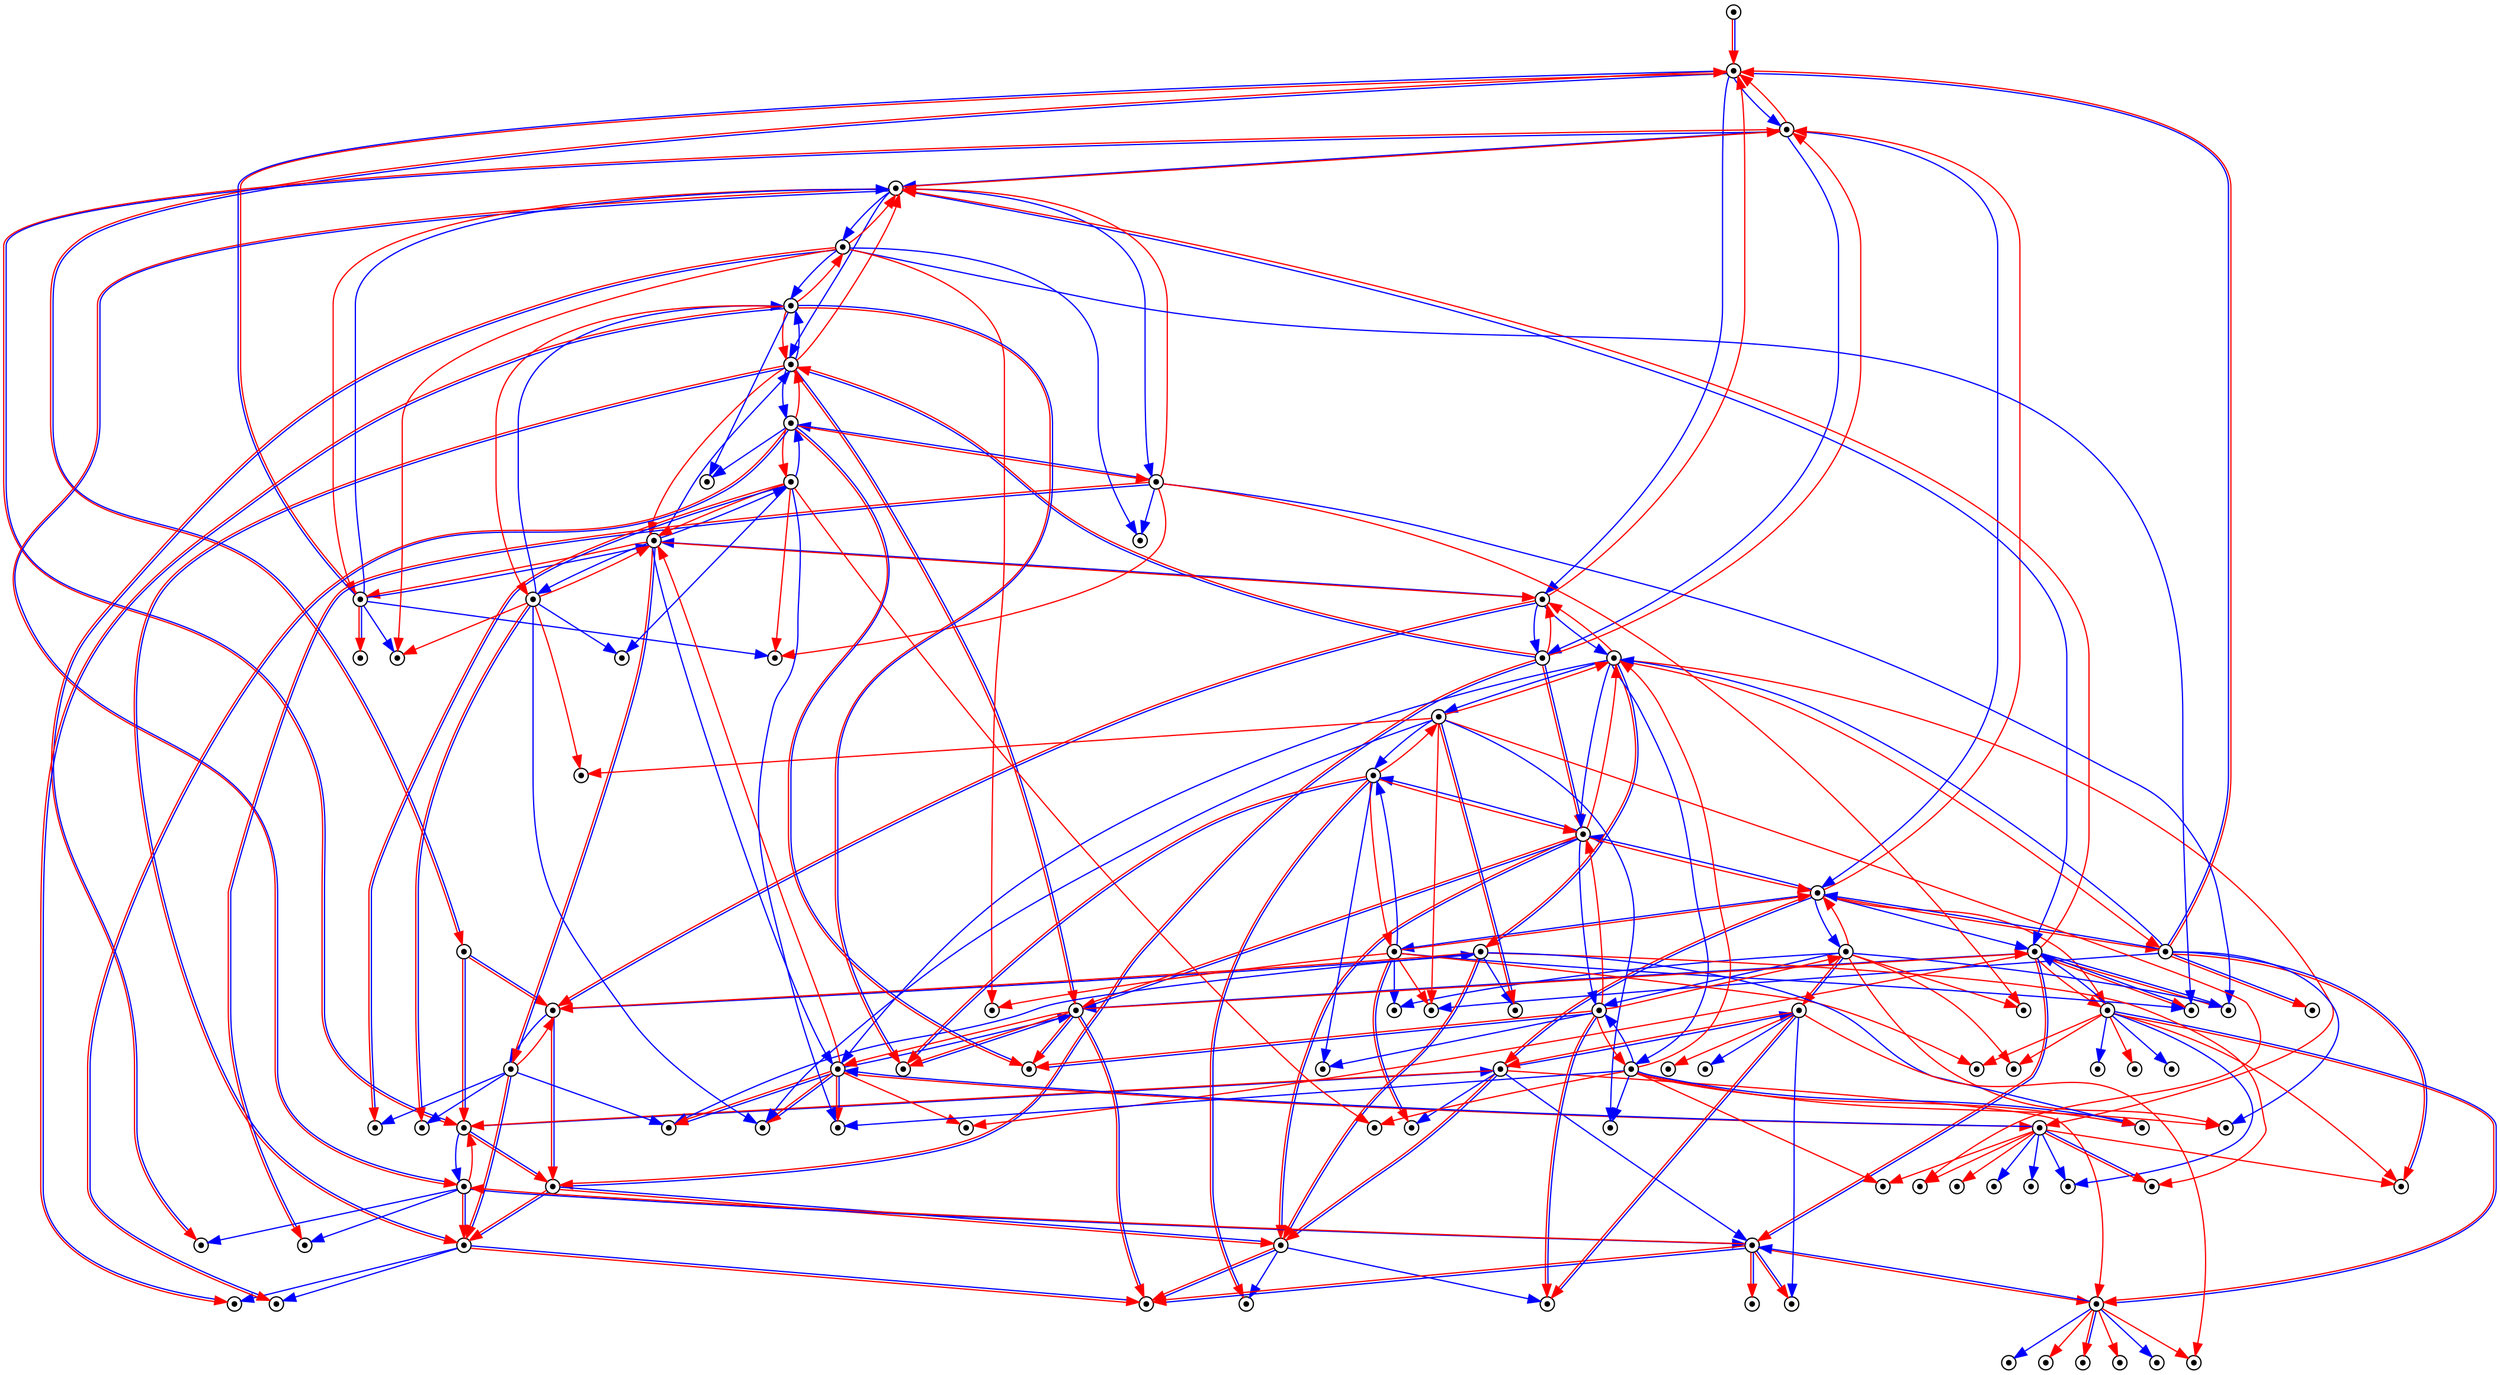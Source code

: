 digraph G {
Player1X1XGround0X1XSausage10X1XSausage30X1XIsland00X1XIsland10X1XSausage00X1XSausage20X1XIsland20X1XIsland30X1X		[ label="" shape=point peripheries=2 ];
Player1X1XGround0X1XSausage11X2XSausage30X1XIsland00X1XIsland10X1XSausage00X1XSausage20X1XIsland20X1XIsland30X1X		[ label="" shape=point peripheries=2 ];
Player1X1XGround0X1XSausage11X2XSausage30X1XIsland02X1XIsland10X1XSausage00X1XSausage20X1XIsland20X1XIsland30X1X		[ label="" shape=point peripheries=2 ];
Player1X1XGround0X1XSausage11X2XSausage30X1XIsland00X1XIsland12X1XSausage00X1XSausage20X1XIsland20X1XIsland30X1X		[ label="" shape=point peripheries=2 ];
Player1X1XGround0X1XSausage11X2XSausage31X2XIsland00X1XIsland10X1XSausage00X1XSausage20X1XIsland20X1XIsland30X1X		[ label="" shape=point peripheries=2 ];
Player1X1XGround0X1XSausage11X2XSausage30X1XIsland02X1XIsland12X1XSausage00X1XSausage20X1XIsland20X1XIsland30X1X		[ label="" shape=point peripheries=2 ];
Player1X1XGround0X1XSausage11X2XSausage31X2XIsland02X1XIsland10X1XSausage00X1XSausage20X1XIsland20X1XIsland30X1X		[ label="" shape=point peripheries=2 ];
Player1X1XGround0X1XSausage11X2XSausage30X1XIsland02X1XIsland10X1XSausage02X1XSausage20X1XIsland20X1XIsland30X1X		[ label="" shape=point peripheries=2 ];
Player1X1XGround0X1XSausage11X2XSausage30X1XIsland02X1XIsland10X1XSausage00X1XSausage22X1XIsland20X1XIsland30X1X		[ label="" shape=point peripheries=2 ];
Player1X1XGround0X1XSausage11X2XSausage31X2XIsland00X1XIsland12X1XSausage00X1XSausage20X1XIsland20X1XIsland30X1X		[ label="" shape=point peripheries=2 ];
Player1X1XGround0X1XSausage11X2XSausage30X1XIsland00X1XIsland12X1XSausage02X1XSausage20X1XIsland20X1XIsland30X1X		[ label="" shape=point peripheries=2 ];
Player1X1XGround0X1XSausage11X2XSausage30X1XIsland00X1XIsland12X1XSausage00X1XSausage22X1XIsland20X1XIsland30X1X		[ label="" shape=point peripheries=2 ];
Player1X1XGround0X1XSausage11X2XSausage31X2XIsland02X1XIsland12X1XSausage00X1XSausage20X1XIsland20X1XIsland30X1X		[ label="" shape=point peripheries=2 ];
Player1X1XGround0X1XSausage11X2XSausage30X1XIsland02X1XIsland12X1XSausage02X1XSausage20X1XIsland20X1XIsland30X1X		[ label="" shape=point peripheries=2 ];
Player1X1XGround0X1XSausage11X2XSausage30X1XIsland02X1XIsland12X1XSausage00X1XSausage22X1XIsland20X1XIsland30X1X		[ label="" shape=point peripheries=2 ];
Player1X1XGround0X1XSausage11X2XSausage31X2XIsland02X1XIsland10X1XSausage02X1XSausage20X1XIsland20X1XIsland30X1X		[ label="" shape=point peripheries=2 ];
Player1X1XGround0X1XSausage11X2XSausage31X2XIsland02X1XIsland10X1XSausage00X1XSausage22X1XIsland20X1XIsland30X1X		[ label="" shape=point peripheries=2 ];
Player1X1XGround0X1XSausage11X2XSausage30X1XIsland00X1XIsland10X1XSausage02X1XSausage20X1XIsland20X1XIsland30X1X		[ label="" shape=point peripheries=2 ];
Player1X1XGround0X1XSausage11X2XSausage30X1XIsland02X1XIsland10X1XSausage02X1XSausage22X1XIsland20X1XIsland30X1X		[ label="" shape=point peripheries=2 ];
Player1X1XGround0X1XSausage11X2XSausage30X1XIsland02X1XIsland10X1XSausage02X1XSausage22X2XIsland20X1XIsland30X1X		[ label="" shape=point peripheries=2 ];
Player1X1XGround0X1XSausage11X2XSausage30X1XIsland02X1XIsland10X1XSausage02X1XSausage20X1XIsland22X1XIsland30X1X		[ label="" shape=point peripheries=2 ];
Player1X1XGround0X1XSausage11X2XSausage30X1XIsland02X1XIsland10X1XSausage02X1XSausage20X1XIsland20X1XIsland32X1X		[ label="" shape=point peripheries=2 ];
Player1X1XGround0X1XSausage11X2XSausage30X1XIsland00X1XIsland10X1XSausage00X1XSausage22X1XIsland20X1XIsland30X1X		[ label="" shape=point peripheries=2 ];
Player1X1XGround0X1XSausage11X2XSausage30X1XIsland02X1XIsland10X1XSausage00X1XSausage22X1XIsland22X1XIsland30X1X		[ label="" shape=point peripheries=2 ];
Player1X1XGround0X1XSausage11X2XSausage30X1XIsland02X1XIsland10X1XSausage00X1XSausage22X1XIsland20X1XIsland32X1X		[ label="" shape=point peripheries=2 ];
Player1X1XGround0X1XSausage11X2XSausage31X2XIsland00X1XIsland12X1XSausage02X1XSausage20X1XIsland20X1XIsland30X1X		[ label="" shape=point peripheries=2 ];
Player1X1XGround0X1XSausage11X2XSausage31X2XIsland00X1XIsland12X1XSausage00X1XSausage22X1XIsland20X1XIsland30X1X		[ label="" shape=point peripheries=2 ];
Player1X1XGround0X1XSausage11X2XSausage30X1XIsland00X1XIsland12X1XSausage02X1XSausage22X1XIsland20X1XIsland30X1X		[ label="" shape=point peripheries=2 ];
Player1X1XGround0X1XSausage11X2XSausage30X1XIsland00X1XIsland12X1XSausage02X1XSausage22X2XIsland20X1XIsland30X1X		[ label="" shape=point peripheries=2 ];
Player1X1XGround0X1XSausage11X2XSausage30X1XIsland00X1XIsland12X1XSausage02X1XSausage20X1XIsland22X1XIsland30X1X		[ label="" shape=point peripheries=2 ];
Player1X1XGround0X1XSausage11X2XSausage30X1XIsland00X1XIsland12X1XSausage02X1XSausage20X1XIsland20X1XIsland32X1X		[ label="" shape=point peripheries=2 ];
Player1X1XGround0X1XSausage11X2XSausage30X1XIsland00X1XIsland12X1XSausage00X1XSausage22X1XIsland22X1XIsland30X1X		[ label="" shape=point peripheries=2 ];
Player1X1XGround0X1XSausage11X2XSausage30X1XIsland00X1XIsland12X1XSausage00X1XSausage22X1XIsland20X1XIsland32X1X		[ label="" shape=point peripheries=2 ];
Player1X1XGround0X1XSausage11X2XSausage31X2XIsland02X1XIsland12X1XSausage02X1XSausage20X1XIsland20X1XIsland30X1X		[ label="" shape=point peripheries=2 ];
Player1X1XGround0X1XSausage11X2XSausage31X2XIsland02X1XIsland12X1XSausage00X1XSausage22X1XIsland20X1XIsland30X1X		[ label="" shape=point peripheries=2 ];
Player1X1XGround0X1XSausage11X2XSausage30X1XIsland02X1XIsland12X1XSausage02X1XSausage22X1XIsland20X1XIsland30X1X		[ label="" shape=point peripheries=2 ];
Player1X1XGround0X1XSausage11X2XSausage30X1XIsland02X1XIsland12X1XSausage02X1XSausage20X1XIsland22X1XIsland30X1X		[ label="" shape=point peripheries=2 ];
Player1X1XGround0X1XSausage11X2XSausage30X1XIsland02X1XIsland12X1XSausage02X1XSausage20X1XIsland20X1XIsland32X1X		[ label="" shape=point peripheries=2 ];
Player1X1XGround0X1XSausage11X2XSausage30X1XIsland02X1XIsland12X1XSausage00X1XSausage22X1XIsland22X1XIsland30X1X		[ label="" shape=point peripheries=2 ];
Player1X1XGround0X1XSausage11X2XSausage30X1XIsland02X1XIsland12X1XSausage00X1XSausage22X1XIsland20X1XIsland32X1X		[ label="" shape=point peripheries=2 ];
Player1X1XGround0X1XSausage11X2XSausage31X2XIsland02X1XIsland10X1XSausage02X1XSausage22X1XIsland20X1XIsland30X1X		[ label="" shape=point peripheries=2 ];
Player1X1XGround0X1XSausage11X2XSausage31X2XIsland02X1XIsland10X1XSausage02X1XSausage22X2XIsland20X1XIsland30X1X		[ label="" shape=point peripheries=2 ];
Player1X1XGround0X1XSausage11X2XSausage31X2XIsland02X1XIsland10X1XSausage02X1XSausage20X1XIsland22X1XIsland30X1X		[ label="" shape=point peripheries=2 ];
Player1X1XGround0X1XSausage11X2XSausage31X2XIsland02X1XIsland10X1XSausage02X1XSausage20X1XIsland20X1XIsland32X1X		[ label="" shape=point peripheries=2 ];
Player1X1XGround0X1XSausage11X2XSausage31X2XIsland02X1XIsland10X1XSausage00X1XSausage22X1XIsland22X1XIsland30X1X		[ label="" shape=point peripheries=2 ];
Player1X1XGround0X1XSausage11X2XSausage31X2XIsland02X1XIsland10X1XSausage00X1XSausage22X1XIsland20X1XIsland32X1X		[ label="" shape=point peripheries=2 ];
Player1X1XGround0X1XSausage11X2XSausage31X2XIsland00X1XIsland10X1XSausage02X1XSausage20X1XIsland20X1XIsland30X1X		[ label="" shape=point peripheries=2 ];
Player1X1XGround0X1XSausage11X2XSausage30X1XIsland00X1XIsland10X1XSausage02X1XSausage22X2XIsland20X1XIsland30X1X		[ label="" shape=point peripheries=2 ];
Player1X1XGround0X1XSausage11X2XSausage30X1XIsland00X1XIsland10X1XSausage02X1XSausage20X1XIsland22X1XIsland30X1X		[ label="" shape=point peripheries=2 ];
Player1X1XGround0X1XSausage11X2XSausage30X1XIsland00X1XIsland10X1XSausage02X1XSausage20X1XIsland20X1XIsland32X1X		[ label="" shape=point peripheries=2 ];
Player1X1XGround0X1XSausage11X2XSausage30X1XIsland00X1XIsland10X1XSausage02X1XSausage22X1XIsland20X1XIsland30X1X		[ label="" shape=point peripheries=2 ];
Player1X1XGround0X1XSausage11X2XSausage30X1XIsland02X1XIsland10X1XSausage02X1XSausage22X1XIsland22X1XIsland30X1X		[ label="" shape=point peripheries=2 ];
Player1X1XGround0X1XSausage11X2XSausage30X1XIsland02X1XIsland10X1XSausage02X1XSausage22X1XIsland20X1XIsland32X1X		[ label="" shape=point peripheries=2 ];
Player1X1XGround0X1XSausage11X2XSausage30X1XIsland02X1XIsland12X1XSausage02X1XSausage22X2XIsland20X1XIsland30X1X		[ label="" shape=point peripheries=2 ];
Player1X1XGround0X1XSausage11X2XSausage30X1XIsland02X1XIsland10X1XSausage00X1XSausage22X2XIsland20X1XIsland30X1X		[ label="" shape=point peripheries=2 ];
Player1X1XGround0X1XSausage11X2XSausage30X1XIsland02X1XIsland10X1XSausage02X1XSausage22X2XIsland23X1XIsland30X1X		[ label="" shape=point peripheries=2 ];
Player1X1XGround0X1XSausage11X2XSausage30X1XIsland02X1XIsland10X1XSausage02X1XSausage22X2XIsland22X1XIsland30X1X		[ label="" shape=point peripheries=2 ];
Player1X1XGround0X1XSausage11X2XSausage30X1XIsland02X1XIsland10X1XSausage02X1XSausage22X2XIsland20X1XIsland33X1X		[ label="" shape=point peripheries=2 ];
Player1X1XGround0X1XSausage11X2XSausage30X1XIsland02X1XIsland10X1XSausage02X1XSausage22X2XIsland20X1XIsland32X1X		[ label="" shape=point peripheries=2 ];
Player1X1XGround0X1XSausage11X2XSausage30X1XIsland02X1XIsland10X1XSausage00X1XSausage20X1XIsland22X1XIsland30X1X		[ label="" shape=point peripheries=2 ];
Player1X1XGround0X1XSausage11X2XSausage30X1XIsland02X1XIsland10X1XSausage02X1XSausage20X1XIsland22X1XIsland32X1X		[ label="" shape=point peripheries=2 ];
Player1X1XGround0X1XSausage11X2XSausage30X1XIsland02X1XIsland10X1XSausage00X1XSausage20X1XIsland20X1XIsland32X1X		[ label="" shape=point peripheries=2 ];
Player1X1XGround0X1XSausage11X2XSausage31X2XIsland00X1XIsland10X1XSausage00X1XSausage22X1XIsland20X1XIsland30X1X		[ label="" shape=point peripheries=2 ];
Player1X1XGround0X1XSausage11X2XSausage30X1XIsland00X1XIsland10X1XSausage00X1XSausage22X1XIsland22X1XIsland30X1X		[ label="" shape=point peripheries=2 ];
Player1X1XGround0X1XSausage11X2XSausage30X1XIsland00X1XIsland10X1XSausage00X1XSausage22X1XIsland20X1XIsland32X1X		[ label="" shape=point peripheries=2 ];
Player1X1XGround0X1XSausage11X2XSausage30X1XIsland02X1XIsland10X1XSausage00X1XSausage22X1XIsland22X1XIsland32X1X		[ label="" shape=point peripheries=2 ];
Player1X1XGround0X1XSausage11X2XSausage31X2XIsland00X1XIsland12X1XSausage02X1XSausage22X1XIsland20X1XIsland30X1X		[ label="" shape=point peripheries=2 ];
Player1X1XGround0X1XSausage11X2XSausage31X2XIsland00X1XIsland12X1XSausage02X1XSausage22X2XIsland20X1XIsland30X1X		[ label="" shape=point peripheries=2 ];
Player1X1XGround0X1XSausage11X2XSausage31X2XIsland00X1XIsland12X1XSausage02X1XSausage20X1XIsland22X1XIsland30X1X		[ label="" shape=point peripheries=2 ];
Player1X1XGround0X1XSausage11X2XSausage31X2XIsland00X1XIsland12X1XSausage02X1XSausage20X1XIsland20X1XIsland32X1X		[ label="" shape=point peripheries=2 ];
Player1X1XGround0X1XSausage11X2XSausage31X2XIsland00X1XIsland12X1XSausage00X1XSausage22X1XIsland22X1XIsland30X1X		[ label="" shape=point peripheries=2 ];
Player1X1XGround0X1XSausage11X2XSausage31X2XIsland00X1XIsland12X1XSausage00X1XSausage22X1XIsland20X1XIsland32X1X		[ label="" shape=point peripheries=2 ];
Player1X1XGround0X1XSausage11X2XSausage30X1XIsland00X1XIsland12X1XSausage02X1XSausage22X1XIsland22X1XIsland30X1X		[ label="" shape=point peripheries=2 ];
Player1X1XGround0X1XSausage11X2XSausage30X1XIsland00X1XIsland12X1XSausage02X1XSausage22X1XIsland20X1XIsland32X1X		[ label="" shape=point peripheries=2 ];
Player1X1XGround0X1XSausage11X2XSausage30X1XIsland00X1XIsland12X1XSausage00X1XSausage22X2XIsland20X1XIsland30X1X		[ label="" shape=point peripheries=2 ];
Player1X1XGround0X1XSausage11X2XSausage30X1XIsland00X1XIsland12X1XSausage02X1XSausage22X2XIsland23X1XIsland30X1X		[ label="" shape=point peripheries=2 ];
Player1X1XGround0X1XSausage11X2XSausage30X1XIsland00X1XIsland12X1XSausage02X1XSausage22X2XIsland22X1XIsland30X1X		[ label="" shape=point peripheries=2 ];
Player1X1XGround0X1XSausage11X2XSausage30X1XIsland00X1XIsland12X1XSausage02X1XSausage22X2XIsland20X1XIsland33X1X		[ label="" shape=point peripheries=2 ];
Player1X1XGround0X1XSausage11X2XSausage30X1XIsland00X1XIsland12X1XSausage02X1XSausage22X2XIsland20X1XIsland32X1X		[ label="" shape=point peripheries=2 ];
Player1X1XGround0X1XSausage11X2XSausage30X1XIsland00X1XIsland12X1XSausage00X1XSausage20X1XIsland22X1XIsland30X1X		[ label="" shape=point peripheries=2 ];
Player1X1XGround0X1XSausage11X2XSausage30X1XIsland00X1XIsland12X1XSausage02X1XSausage20X1XIsland22X1XIsland32X1X		[ label="" shape=point peripheries=2 ];
Player1X1XGround0X1XSausage11X2XSausage30X1XIsland00X1XIsland12X1XSausage00X1XSausage20X1XIsland20X1XIsland32X1X		[ label="" shape=point peripheries=2 ];
Player1X1XGround0X1XSausage11X2XSausage30X1XIsland00X1XIsland12X1XSausage00X1XSausage22X1XIsland22X1XIsland32X1X		[ label="" shape=point peripheries=2 ];
Player1X1XGround0X1XSausage11X2XSausage31X2XIsland02X1XIsland12X1XSausage02X1XSausage22X1XIsland20X1XIsland30X1X		[ label="" shape=point peripheries=2 ];
Player1X1XGround0X1XSausage11X2XSausage31X2XIsland02X1XIsland12X1XSausage02X1XSausage20X1XIsland22X1XIsland30X1X		[ label="" shape=point peripheries=2 ];
Player1X1XGround0X1XSausage11X2XSausage31X2XIsland02X1XIsland12X1XSausage02X1XSausage20X1XIsland20X1XIsland32X1X		[ label="" shape=point peripheries=2 ];
Player1X1XGround0X1XSausage11X2XSausage31X2XIsland02X1XIsland12X1XSausage00X1XSausage22X1XIsland22X1XIsland30X1X		[ label="" shape=point peripheries=2 ];
Player1X1XGround0X1XSausage11X2XSausage31X2XIsland02X1XIsland12X1XSausage00X1XSausage22X1XIsland20X1XIsland32X1X		[ label="" shape=point peripheries=2 ];
Player1X1XGround0X1XSausage11X2XSausage30X1XIsland02X1XIsland12X1XSausage02X1XSausage22X1XIsland22X1XIsland30X1X		[ label="" shape=point peripheries=2 ];
Player1X1XGround0X1XSausage11X2XSausage30X1XIsland02X1XIsland12X1XSausage02X1XSausage22X1XIsland20X1XIsland32X1X		[ label="" shape=point peripheries=2 ];
Player1X1XGround0X1XSausage11X2XSausage30X1XIsland02X1XIsland12X1XSausage02X1XSausage20X1XIsland22X1XIsland32X1X		[ label="" shape=point peripheries=2 ];
Player1X1XGround0X1XSausage11X2XSausage30X1XIsland02X1XIsland12X1XSausage00X1XSausage22X1XIsland22X1XIsland32X1X		[ label="" shape=point peripheries=2 ];
Player1X1XGround0X1XSausage11X2XSausage31X2XIsland02X1XIsland10X1XSausage02X1XSausage22X1XIsland22X1XIsland30X1X		[ label="" shape=point peripheries=2 ];
Player1X1XGround0X1XSausage11X2XSausage31X2XIsland02X1XIsland10X1XSausage02X1XSausage22X1XIsland20X1XIsland32X1X		[ label="" shape=point peripheries=2 ];
Player1X1XGround0X1XSausage11X2XSausage31X2XIsland02X1XIsland12X1XSausage02X1XSausage22X2XIsland20X1XIsland30X1X		[ label="" shape=point peripheries=2 ];
Player1X1XGround0X1XSausage11X2XSausage31X2XIsland02X1XIsland10X1XSausage00X1XSausage22X2XIsland20X1XIsland30X1X		[ label="" shape=point peripheries=2 ];
Player1X1XGround0X1XSausage11X2XSausage31X2XIsland02X1XIsland10X1XSausage02X1XSausage22X2XIsland23X1XIsland30X1X		[ label="" shape=point peripheries=2 ];
Player1X1XGround0X1XSausage11X2XSausage31X2XIsland02X1XIsland10X1XSausage02X1XSausage22X2XIsland22X1XIsland30X1X		[ label="" shape=point peripheries=2 ];
Player1X1XGround0X1XSausage11X2XSausage31X2XIsland02X1XIsland10X1XSausage02X1XSausage22X2XIsland20X1XIsland33X1X		[ label="" shape=point peripheries=2 ];
Player1X1XGround0X1XSausage11X2XSausage31X2XIsland02X1XIsland10X1XSausage02X1XSausage22X2XIsland20X1XIsland32X1X		[ label="" shape=point peripheries=2 ];
Player1X1XGround0X1XSausage11X2XSausage31X2XIsland02X1XIsland10X1XSausage00X1XSausage20X1XIsland22X1XIsland30X1X		[ label="" shape=point peripheries=2 ];
Player1X1XGround0X1XSausage11X2XSausage31X2XIsland02X1XIsland10X1XSausage02X1XSausage20X1XIsland22X1XIsland32X1X		[ label="" shape=point peripheries=2 ];
	"Player1X1XGround0X1XSausage10X1XSausage30X1XIsland00X1XIsland10X1XSausage00X1XSausage20X1XIsland20X1XIsland30X1X" -> "Player1X1XGround0X1XSausage11X2XSausage30X1XIsland00X1XIsland10X1XSausage00X1XSausage20X1XIsland20X1XIsland30X1X"[ color="red:blue" ];
	"Player1X1XGround0X1XSausage11X2XSausage30X1XIsland00X1XIsland10X1XSausage00X1XSausage20X1XIsland20X1XIsland30X1X" -> "Player1X1XGround0X1XSausage11X2XSausage30X1XIsland02X1XIsland10X1XSausage00X1XSausage20X1XIsland20X1XIsland30X1X"[ color=blue ];
	"Player1X1XGround0X1XSausage11X2XSausage30X1XIsland00X1XIsland10X1XSausage00X1XSausage20X1XIsland20X1XIsland30X1X" -> "Player1X1XGround0X1XSausage11X2XSausage30X1XIsland00X1XIsland12X1XSausage00X1XSausage20X1XIsland20X1XIsland30X1X"[ color=blue ];
	"Player1X1XGround0X1XSausage11X2XSausage30X1XIsland00X1XIsland10X1XSausage00X1XSausage20X1XIsland20X1XIsland30X1X" -> "Player1X1XGround0X1XSausage11X2XSausage31X2XIsland00X1XIsland10X1XSausage00X1XSausage20X1XIsland20X1XIsland30X1X"[ color="red:blue" ];
	"Player1X1XGround0X1XSausage11X2XSausage30X1XIsland02X1XIsland10X1XSausage00X1XSausage20X1XIsland20X1XIsland30X1X" -> "Player1X1XGround0X1XSausage11X2XSausage30X1XIsland00X1XIsland10X1XSausage00X1XSausage20X1XIsland20X1XIsland30X1X"[ color=red ];
	"Player1X1XGround0X1XSausage11X2XSausage30X1XIsland02X1XIsland10X1XSausage00X1XSausage20X1XIsland20X1XIsland30X1X" -> "Player1X1XGround0X1XSausage11X2XSausage30X1XIsland02X1XIsland12X1XSausage00X1XSausage20X1XIsland20X1XIsland30X1X"[ color=blue ];
	"Player1X1XGround0X1XSausage11X2XSausage30X1XIsland02X1XIsland10X1XSausage00X1XSausage20X1XIsland20X1XIsland30X1X" -> "Player1X1XGround0X1XSausage11X2XSausage31X2XIsland02X1XIsland10X1XSausage00X1XSausage20X1XIsland20X1XIsland30X1X"[ color="red:blue" ];
	"Player1X1XGround0X1XSausage11X2XSausage30X1XIsland02X1XIsland10X1XSausage00X1XSausage20X1XIsland20X1XIsland30X1X" -> "Player1X1XGround0X1XSausage11X2XSausage30X1XIsland02X1XIsland10X1XSausage02X1XSausage20X1XIsland20X1XIsland30X1X"[ color=blue ];
	"Player1X1XGround0X1XSausage11X2XSausage30X1XIsland02X1XIsland10X1XSausage00X1XSausage20X1XIsland20X1XIsland30X1X" -> "Player1X1XGround0X1XSausage11X2XSausage30X1XIsland02X1XIsland10X1XSausage00X1XSausage22X1XIsland20X1XIsland30X1X"[ color=blue ];
	"Player1X1XGround0X1XSausage11X2XSausage30X1XIsland00X1XIsland12X1XSausage00X1XSausage20X1XIsland20X1XIsland30X1X" -> "Player1X1XGround0X1XSausage11X2XSausage30X1XIsland02X1XIsland12X1XSausage00X1XSausage20X1XIsland20X1XIsland30X1X"[ color=blue ];
	"Player1X1XGround0X1XSausage11X2XSausage30X1XIsland00X1XIsland12X1XSausage00X1XSausage20X1XIsland20X1XIsland30X1X" -> "Player1X1XGround0X1XSausage11X2XSausage30X1XIsland00X1XIsland10X1XSausage00X1XSausage20X1XIsland20X1XIsland30X1X"[ color=red ];
	"Player1X1XGround0X1XSausage11X2XSausage30X1XIsland00X1XIsland12X1XSausage00X1XSausage20X1XIsland20X1XIsland30X1X" -> "Player1X1XGround0X1XSausage11X2XSausage31X2XIsland00X1XIsland12X1XSausage00X1XSausage20X1XIsland20X1XIsland30X1X"[ color="red:blue" ];
	"Player1X1XGround0X1XSausage11X2XSausage30X1XIsland00X1XIsland12X1XSausage00X1XSausage20X1XIsland20X1XIsland30X1X" -> "Player1X1XGround0X1XSausage11X2XSausage30X1XIsland00X1XIsland12X1XSausage02X1XSausage20X1XIsland20X1XIsland30X1X"[ color=blue ];
	"Player1X1XGround0X1XSausage11X2XSausage30X1XIsland00X1XIsland12X1XSausage00X1XSausage20X1XIsland20X1XIsland30X1X" -> "Player1X1XGround0X1XSausage11X2XSausage30X1XIsland00X1XIsland12X1XSausage00X1XSausage22X1XIsland20X1XIsland30X1X"[ color=blue ];
	"Player1X1XGround0X1XSausage11X2XSausage31X2XIsland00X1XIsland10X1XSausage00X1XSausage20X1XIsland20X1XIsland30X1X" -> "Player1X1XGround0X1XSausage11X2XSausage31X2XIsland02X1XIsland10X1XSausage00X1XSausage20X1XIsland20X1XIsland30X1X"[ color="red:blue" ];
	"Player1X1XGround0X1XSausage11X2XSausage31X2XIsland00X1XIsland10X1XSausage00X1XSausage20X1XIsland20X1XIsland30X1X" -> "Player1X1XGround0X1XSausage11X2XSausage31X2XIsland00X1XIsland12X1XSausage00X1XSausage20X1XIsland20X1XIsland30X1X"[ color="red:blue" ];
	"Player1X1XGround0X1XSausage11X2XSausage30X1XIsland02X1XIsland12X1XSausage00X1XSausage20X1XIsland20X1XIsland30X1X" -> "Player1X1XGround0X1XSausage11X2XSausage30X1XIsland00X1XIsland12X1XSausage00X1XSausage20X1XIsland20X1XIsland30X1X"[ color=red ];
	"Player1X1XGround0X1XSausage11X2XSausage30X1XIsland02X1XIsland12X1XSausage00X1XSausage20X1XIsland20X1XIsland30X1X" -> "Player1X1XGround0X1XSausage11X2XSausage30X1XIsland02X1XIsland10X1XSausage00X1XSausage20X1XIsland20X1XIsland30X1X"[ color=red ];
	"Player1X1XGround0X1XSausage11X2XSausage30X1XIsland02X1XIsland12X1XSausage00X1XSausage20X1XIsland20X1XIsland30X1X" -> "Player1X1XGround0X1XSausage11X2XSausage31X2XIsland02X1XIsland12X1XSausage00X1XSausage20X1XIsland20X1XIsland30X1X"[ color="red:blue" ];
	"Player1X1XGround0X1XSausage11X2XSausage30X1XIsland02X1XIsland12X1XSausage00X1XSausage20X1XIsland20X1XIsland30X1X" -> "Player1X1XGround0X1XSausage11X2XSausage30X1XIsland02X1XIsland12X1XSausage02X1XSausage20X1XIsland20X1XIsland30X1X"[ color="red:blue" ];
	"Player1X1XGround0X1XSausage11X2XSausage30X1XIsland02X1XIsland12X1XSausage00X1XSausage20X1XIsland20X1XIsland30X1X" -> "Player1X1XGround0X1XSausage11X2XSausage30X1XIsland02X1XIsland12X1XSausage00X1XSausage22X1XIsland20X1XIsland30X1X"[ color="red:blue" ];
	"Player1X1XGround0X1XSausage11X2XSausage31X2XIsland02X1XIsland10X1XSausage00X1XSausage20X1XIsland20X1XIsland30X1X" -> "Player1X1XGround0X1XSausage11X2XSausage31X2XIsland02X1XIsland12X1XSausage00X1XSausage20X1XIsland20X1XIsland30X1X"[ color="red:blue" ];
	"Player1X1XGround0X1XSausage11X2XSausage31X2XIsland02X1XIsland10X1XSausage00X1XSausage20X1XIsland20X1XIsland30X1X" -> "Player1X1XGround0X1XSausage11X2XSausage31X2XIsland02X1XIsland10X1XSausage02X1XSausage20X1XIsland20X1XIsland30X1X"[ color=blue ];
	"Player1X1XGround0X1XSausage11X2XSausage31X2XIsland02X1XIsland10X1XSausage00X1XSausage20X1XIsland20X1XIsland30X1X" -> "Player1X1XGround0X1XSausage11X2XSausage31X2XIsland02X1XIsland10X1XSausage00X1XSausage22X1XIsland20X1XIsland30X1X"[ color=blue ];
	"Player1X1XGround0X1XSausage11X2XSausage30X1XIsland02X1XIsland10X1XSausage02X1XSausage20X1XIsland20X1XIsland30X1X" -> "Player1X1XGround0X1XSausage11X2XSausage30X1XIsland00X1XIsland10X1XSausage02X1XSausage20X1XIsland20X1XIsland30X1X"[ color=red ];
	"Player1X1XGround0X1XSausage11X2XSausage30X1XIsland02X1XIsland10X1XSausage02X1XSausage20X1XIsland20X1XIsland30X1X" -> "Player1X1XGround0X1XSausage11X2XSausage30X1XIsland02X1XIsland12X1XSausage02X1XSausage20X1XIsland20X1XIsland30X1X"[ color=blue ];
	"Player1X1XGround0X1XSausage11X2XSausage30X1XIsland02X1XIsland10X1XSausage02X1XSausage20X1XIsland20X1XIsland30X1X" -> "Player1X1XGround0X1XSausage11X2XSausage31X2XIsland02X1XIsland10X1XSausage02X1XSausage20X1XIsland20X1XIsland30X1X"[ color="red:blue" ];
	"Player1X1XGround0X1XSausage11X2XSausage30X1XIsland02X1XIsland10X1XSausage02X1XSausage20X1XIsland20X1XIsland30X1X" -> "Player1X1XGround0X1XSausage11X2XSausage30X1XIsland02X1XIsland10X1XSausage00X1XSausage20X1XIsland20X1XIsland30X1X"[ color=red ];
	"Player1X1XGround0X1XSausage11X2XSausage30X1XIsland02X1XIsland10X1XSausage02X1XSausage20X1XIsland20X1XIsland30X1X" -> "Player1X1XGround0X1XSausage11X2XSausage30X1XIsland02X1XIsland10X1XSausage02X1XSausage22X1XIsland20X1XIsland30X1X"[ color=blue ];
	"Player1X1XGround0X1XSausage11X2XSausage30X1XIsland02X1XIsland10X1XSausage02X1XSausage20X1XIsland20X1XIsland30X1X" -> "Player1X1XGround0X1XSausage11X2XSausage30X1XIsland02X1XIsland10X1XSausage02X1XSausage22X2XIsland20X1XIsland30X1X"[ color=red ];
	"Player1X1XGround0X1XSausage11X2XSausage30X1XIsland02X1XIsland10X1XSausage02X1XSausage20X1XIsland20X1XIsland30X1X" -> "Player1X1XGround0X1XSausage11X2XSausage30X1XIsland02X1XIsland10X1XSausage02X1XSausage20X1XIsland22X1XIsland30X1X"[ color=blue ];
	"Player1X1XGround0X1XSausage11X2XSausage30X1XIsland02X1XIsland10X1XSausage02X1XSausage20X1XIsland20X1XIsland30X1X" -> "Player1X1XGround0X1XSausage11X2XSausage30X1XIsland02X1XIsland10X1XSausage02X1XSausage20X1XIsland20X1XIsland32X1X"[ color=blue ];
	"Player1X1XGround0X1XSausage11X2XSausage30X1XIsland02X1XIsland10X1XSausage00X1XSausage22X1XIsland20X1XIsland30X1X" -> "Player1X1XGround0X1XSausage11X2XSausage30X1XIsland00X1XIsland10X1XSausage00X1XSausage22X1XIsland20X1XIsland30X1X"[ color=red ];
	"Player1X1XGround0X1XSausage11X2XSausage30X1XIsland02X1XIsland10X1XSausage00X1XSausage22X1XIsland20X1XIsland30X1X" -> "Player1X1XGround0X1XSausage11X2XSausage30X1XIsland02X1XIsland12X1XSausage00X1XSausage22X1XIsland20X1XIsland30X1X"[ color=blue ];
	"Player1X1XGround0X1XSausage11X2XSausage30X1XIsland02X1XIsland10X1XSausage00X1XSausage22X1XIsland20X1XIsland30X1X" -> "Player1X1XGround0X1XSausage11X2XSausage31X2XIsland02X1XIsland10X1XSausage00X1XSausage22X1XIsland20X1XIsland30X1X"[ color="red:blue" ];
	"Player1X1XGround0X1XSausage11X2XSausage30X1XIsland02X1XIsland10X1XSausage00X1XSausage22X1XIsland20X1XIsland30X1X" -> "Player1X1XGround0X1XSausage11X2XSausage30X1XIsland02X1XIsland10X1XSausage02X1XSausage22X1XIsland20X1XIsland30X1X"[ color=blue ];
	"Player1X1XGround0X1XSausage11X2XSausage30X1XIsland02X1XIsland10X1XSausage00X1XSausage22X1XIsland20X1XIsland30X1X" -> "Player1X1XGround0X1XSausage11X2XSausage30X1XIsland02X1XIsland10X1XSausage00X1XSausage20X1XIsland20X1XIsland30X1X"[ color=red ];
	"Player1X1XGround0X1XSausage11X2XSausage30X1XIsland02X1XIsland10X1XSausage00X1XSausage22X1XIsland20X1XIsland30X1X" -> "Player1X1XGround0X1XSausage11X2XSausage30X1XIsland02X1XIsland10X1XSausage00X1XSausage22X1XIsland22X1XIsland30X1X"[ color=blue ];
	"Player1X1XGround0X1XSausage11X2XSausage30X1XIsland02X1XIsland10X1XSausage00X1XSausage22X1XIsland20X1XIsland30X1X" -> "Player1X1XGround0X1XSausage11X2XSausage30X1XIsland02X1XIsland10X1XSausage00X1XSausage22X1XIsland20X1XIsland32X1X"[ color=blue ];
	"Player1X1XGround0X1XSausage11X2XSausage31X2XIsland00X1XIsland12X1XSausage00X1XSausage20X1XIsland20X1XIsland30X1X" -> "Player1X1XGround0X1XSausage11X2XSausage31X2XIsland02X1XIsland12X1XSausage00X1XSausage20X1XIsland20X1XIsland30X1X"[ color="red:blue" ];
	"Player1X1XGround0X1XSausage11X2XSausage31X2XIsland00X1XIsland12X1XSausage00X1XSausage20X1XIsland20X1XIsland30X1X" -> "Player1X1XGround0X1XSausage11X2XSausage31X2XIsland00X1XIsland12X1XSausage02X1XSausage20X1XIsland20X1XIsland30X1X"[ color=blue ];
	"Player1X1XGround0X1XSausage11X2XSausage31X2XIsland00X1XIsland12X1XSausage00X1XSausage20X1XIsland20X1XIsland30X1X" -> "Player1X1XGround0X1XSausage11X2XSausage31X2XIsland00X1XIsland12X1XSausage00X1XSausage22X1XIsland20X1XIsland30X1X"[ color=blue ];
	"Player1X1XGround0X1XSausage11X2XSausage30X1XIsland00X1XIsland12X1XSausage02X1XSausage20X1XIsland20X1XIsland30X1X" -> "Player1X1XGround0X1XSausage11X2XSausage30X1XIsland02X1XIsland12X1XSausage02X1XSausage20X1XIsland20X1XIsland30X1X"[ color=blue ];
	"Player1X1XGround0X1XSausage11X2XSausage30X1XIsland00X1XIsland12X1XSausage02X1XSausage20X1XIsland20X1XIsland30X1X" -> "Player1X1XGround0X1XSausage11X2XSausage30X1XIsland00X1XIsland10X1XSausage02X1XSausage20X1XIsland20X1XIsland30X1X"[ color=red ];
	"Player1X1XGround0X1XSausage11X2XSausage30X1XIsland00X1XIsland12X1XSausage02X1XSausage20X1XIsland20X1XIsland30X1X" -> "Player1X1XGround0X1XSausage11X2XSausage31X2XIsland00X1XIsland12X1XSausage02X1XSausage20X1XIsland20X1XIsland30X1X"[ color="red:blue" ];
	"Player1X1XGround0X1XSausage11X2XSausage30X1XIsland00X1XIsland12X1XSausage02X1XSausage20X1XIsland20X1XIsland30X1X" -> "Player1X1XGround0X1XSausage11X2XSausage30X1XIsland00X1XIsland12X1XSausage00X1XSausage20X1XIsland20X1XIsland30X1X"[ color=red ];
	"Player1X1XGround0X1XSausage11X2XSausage30X1XIsland00X1XIsland12X1XSausage02X1XSausage20X1XIsland20X1XIsland30X1X" -> "Player1X1XGround0X1XSausage11X2XSausage30X1XIsland00X1XIsland12X1XSausage02X1XSausage22X1XIsland20X1XIsland30X1X"[ color=blue ];
	"Player1X1XGround0X1XSausage11X2XSausage30X1XIsland00X1XIsland12X1XSausage02X1XSausage20X1XIsland20X1XIsland30X1X" -> "Player1X1XGround0X1XSausage11X2XSausage30X1XIsland00X1XIsland12X1XSausage02X1XSausage22X2XIsland20X1XIsland30X1X"[ color=red ];
	"Player1X1XGround0X1XSausage11X2XSausage30X1XIsland00X1XIsland12X1XSausage02X1XSausage20X1XIsland20X1XIsland30X1X" -> "Player1X1XGround0X1XSausage11X2XSausage30X1XIsland00X1XIsland12X1XSausage02X1XSausage20X1XIsland22X1XIsland30X1X"[ color=blue ];
	"Player1X1XGround0X1XSausage11X2XSausage30X1XIsland00X1XIsland12X1XSausage02X1XSausage20X1XIsland20X1XIsland30X1X" -> "Player1X1XGround0X1XSausage11X2XSausage30X1XIsland00X1XIsland12X1XSausage02X1XSausage20X1XIsland20X1XIsland32X1X"[ color=blue ];
	"Player1X1XGround0X1XSausage11X2XSausage30X1XIsland00X1XIsland12X1XSausage00X1XSausage22X1XIsland20X1XIsland30X1X" -> "Player1X1XGround0X1XSausage11X2XSausage30X1XIsland02X1XIsland12X1XSausage00X1XSausage22X1XIsland20X1XIsland30X1X"[ color=blue ];
	"Player1X1XGround0X1XSausage11X2XSausage30X1XIsland00X1XIsland12X1XSausage00X1XSausage22X1XIsland20X1XIsland30X1X" -> "Player1X1XGround0X1XSausage11X2XSausage30X1XIsland00X1XIsland10X1XSausage00X1XSausage22X1XIsland20X1XIsland30X1X"[ color=red ];
	"Player1X1XGround0X1XSausage11X2XSausage30X1XIsland00X1XIsland12X1XSausage00X1XSausage22X1XIsland20X1XIsland30X1X" -> "Player1X1XGround0X1XSausage11X2XSausage31X2XIsland00X1XIsland12X1XSausage00X1XSausage22X1XIsland20X1XIsland30X1X"[ color="red:blue" ];
	"Player1X1XGround0X1XSausage11X2XSausage30X1XIsland00X1XIsland12X1XSausage00X1XSausage22X1XIsland20X1XIsland30X1X" -> "Player1X1XGround0X1XSausage11X2XSausage30X1XIsland00X1XIsland12X1XSausage02X1XSausage22X1XIsland20X1XIsland30X1X"[ color=blue ];
	"Player1X1XGround0X1XSausage11X2XSausage30X1XIsland00X1XIsland12X1XSausage00X1XSausage22X1XIsland20X1XIsland30X1X" -> "Player1X1XGround0X1XSausage11X2XSausage30X1XIsland00X1XIsland12X1XSausage00X1XSausage20X1XIsland20X1XIsland30X1X"[ color=red ];
	"Player1X1XGround0X1XSausage11X2XSausage30X1XIsland00X1XIsland12X1XSausage00X1XSausage22X1XIsland20X1XIsland30X1X" -> "Player1X1XGround0X1XSausage11X2XSausage30X1XIsland00X1XIsland12X1XSausage00X1XSausage22X1XIsland22X1XIsland30X1X"[ color=blue ];
	"Player1X1XGround0X1XSausage11X2XSausage30X1XIsland00X1XIsland12X1XSausage00X1XSausage22X1XIsland20X1XIsland30X1X" -> "Player1X1XGround0X1XSausage11X2XSausage30X1XIsland00X1XIsland12X1XSausage00X1XSausage22X1XIsland20X1XIsland32X1X"[ color=blue ];
	"Player1X1XGround0X1XSausage11X2XSausage31X2XIsland02X1XIsland12X1XSausage00X1XSausage20X1XIsland20X1XIsland30X1X" -> "Player1X1XGround0X1XSausage11X2XSausage31X2XIsland02X1XIsland12X1XSausage02X1XSausage20X1XIsland20X1XIsland30X1X"[ color="red:blue" ];
	"Player1X1XGround0X1XSausage11X2XSausage31X2XIsland02X1XIsland12X1XSausage00X1XSausage20X1XIsland20X1XIsland30X1X" -> "Player1X1XGround0X1XSausage11X2XSausage31X2XIsland02X1XIsland12X1XSausage00X1XSausage22X1XIsland20X1XIsland30X1X"[ color="red:blue" ];
	"Player1X1XGround0X1XSausage11X2XSausage30X1XIsland02X1XIsland12X1XSausage02X1XSausage20X1XIsland20X1XIsland30X1X" -> "Player1X1XGround0X1XSausage11X2XSausage30X1XIsland00X1XIsland12X1XSausage02X1XSausage20X1XIsland20X1XIsland30X1X"[ color=red ];
	"Player1X1XGround0X1XSausage11X2XSausage30X1XIsland02X1XIsland12X1XSausage02X1XSausage20X1XIsland20X1XIsland30X1X" -> "Player1X1XGround0X1XSausage11X2XSausage30X1XIsland02X1XIsland10X1XSausage02X1XSausage20X1XIsland20X1XIsland30X1X"[ color=red ];
	"Player1X1XGround0X1XSausage11X2XSausage30X1XIsland02X1XIsland12X1XSausage02X1XSausage20X1XIsland20X1XIsland30X1X" -> "Player1X1XGround0X1XSausage11X2XSausage31X2XIsland02X1XIsland12X1XSausage02X1XSausage20X1XIsland20X1XIsland30X1X"[ color="red:blue" ];
	"Player1X1XGround0X1XSausage11X2XSausage30X1XIsland02X1XIsland12X1XSausage02X1XSausage20X1XIsland20X1XIsland30X1X" -> "Player1X1XGround0X1XSausage11X2XSausage30X1XIsland02X1XIsland12X1XSausage02X1XSausage22X1XIsland20X1XIsland30X1X"[ color="red:blue" ];
	"Player1X1XGround0X1XSausage11X2XSausage30X1XIsland02X1XIsland12X1XSausage02X1XSausage20X1XIsland20X1XIsland30X1X" -> "Player1X1XGround0X1XSausage11X2XSausage30X1XIsland02X1XIsland12X1XSausage02X1XSausage20X1XIsland22X1XIsland30X1X"[ color=blue ];
	"Player1X1XGround0X1XSausage11X2XSausage30X1XIsland02X1XIsland12X1XSausage02X1XSausage20X1XIsland20X1XIsland30X1X" -> "Player1X1XGround0X1XSausage11X2XSausage30X1XIsland02X1XIsland12X1XSausage02X1XSausage20X1XIsland20X1XIsland32X1X"[ color=blue ];
	"Player1X1XGround0X1XSausage11X2XSausage30X1XIsland02X1XIsland12X1XSausage00X1XSausage22X1XIsland20X1XIsland30X1X" -> "Player1X1XGround0X1XSausage11X2XSausage30X1XIsland00X1XIsland12X1XSausage00X1XSausage22X1XIsland20X1XIsland30X1X"[ color=red ];
	"Player1X1XGround0X1XSausage11X2XSausage30X1XIsland02X1XIsland12X1XSausage00X1XSausage22X1XIsland20X1XIsland30X1X" -> "Player1X1XGround0X1XSausage11X2XSausage30X1XIsland02X1XIsland10X1XSausage00X1XSausage22X1XIsland20X1XIsland30X1X"[ color=red ];
	"Player1X1XGround0X1XSausage11X2XSausage30X1XIsland02X1XIsland12X1XSausage00X1XSausage22X1XIsland20X1XIsland30X1X" -> "Player1X1XGround0X1XSausage11X2XSausage31X2XIsland02X1XIsland12X1XSausage00X1XSausage22X1XIsland20X1XIsland30X1X"[ color="red:blue" ];
	"Player1X1XGround0X1XSausage11X2XSausage30X1XIsland02X1XIsland12X1XSausage00X1XSausage22X1XIsland20X1XIsland30X1X" -> "Player1X1XGround0X1XSausage11X2XSausage30X1XIsland02X1XIsland12X1XSausage02X1XSausage22X1XIsland20X1XIsland30X1X"[ color="red:blue" ];
	"Player1X1XGround0X1XSausage11X2XSausage30X1XIsland02X1XIsland12X1XSausage00X1XSausage22X1XIsland20X1XIsland30X1X" -> "Player1X1XGround0X1XSausage11X2XSausage30X1XIsland02X1XIsland12X1XSausage00X1XSausage22X1XIsland22X1XIsland30X1X"[ color=blue ];
	"Player1X1XGround0X1XSausage11X2XSausage30X1XIsland02X1XIsland12X1XSausage00X1XSausage22X1XIsland20X1XIsland30X1X" -> "Player1X1XGround0X1XSausage11X2XSausage30X1XIsland02X1XIsland12X1XSausage00X1XSausage22X1XIsland20X1XIsland32X1X"[ color=blue ];
	"Player1X1XGround0X1XSausage11X2XSausage31X2XIsland02X1XIsland10X1XSausage02X1XSausage20X1XIsland20X1XIsland30X1X" -> "Player1X1XGround0X1XSausage11X2XSausage31X2XIsland02X1XIsland12X1XSausage02X1XSausage20X1XIsland20X1XIsland30X1X"[ color="red:blue" ];
	"Player1X1XGround0X1XSausage11X2XSausage31X2XIsland02X1XIsland10X1XSausage02X1XSausage20X1XIsland20X1XIsland30X1X" -> "Player1X1XGround0X1XSausage11X2XSausage31X2XIsland02X1XIsland10X1XSausage00X1XSausage20X1XIsland20X1XIsland30X1X"[ color=red ];
	"Player1X1XGround0X1XSausage11X2XSausage31X2XIsland02X1XIsland10X1XSausage02X1XSausage20X1XIsland20X1XIsland30X1X" -> "Player1X1XGround0X1XSausage11X2XSausage31X2XIsland02X1XIsland10X1XSausage02X1XSausage22X1XIsland20X1XIsland30X1X"[ color=blue ];
	"Player1X1XGround0X1XSausage11X2XSausage31X2XIsland02X1XIsland10X1XSausage02X1XSausage20X1XIsland20X1XIsland30X1X" -> "Player1X1XGround0X1XSausage11X2XSausage31X2XIsland02X1XIsland10X1XSausage02X1XSausage22X2XIsland20X1XIsland30X1X"[ color=red ];
	"Player1X1XGround0X1XSausage11X2XSausage31X2XIsland02X1XIsland10X1XSausage02X1XSausage20X1XIsland20X1XIsland30X1X" -> "Player1X1XGround0X1XSausage11X2XSausage31X2XIsland02X1XIsland10X1XSausage02X1XSausage20X1XIsland22X1XIsland30X1X"[ color=blue ];
	"Player1X1XGround0X1XSausage11X2XSausage31X2XIsland02X1XIsland10X1XSausage02X1XSausage20X1XIsland20X1XIsland30X1X" -> "Player1X1XGround0X1XSausage11X2XSausage31X2XIsland02X1XIsland10X1XSausage02X1XSausage20X1XIsland20X1XIsland32X1X"[ color=blue ];
	"Player1X1XGround0X1XSausage11X2XSausage31X2XIsland02X1XIsland10X1XSausage00X1XSausage22X1XIsland20X1XIsland30X1X" -> "Player1X1XGround0X1XSausage11X2XSausage31X2XIsland02X1XIsland12X1XSausage00X1XSausage22X1XIsland20X1XIsland30X1X"[ color="red:blue" ];
	"Player1X1XGround0X1XSausage11X2XSausage31X2XIsland02X1XIsland10X1XSausage00X1XSausage22X1XIsland20X1XIsland30X1X" -> "Player1X1XGround0X1XSausage11X2XSausage31X2XIsland02X1XIsland10X1XSausage02X1XSausage22X1XIsland20X1XIsland30X1X"[ color=blue ];
	"Player1X1XGround0X1XSausage11X2XSausage31X2XIsland02X1XIsland10X1XSausage00X1XSausage22X1XIsland20X1XIsland30X1X" -> "Player1X1XGround0X1XSausage11X2XSausage31X2XIsland02X1XIsland10X1XSausage00X1XSausage20X1XIsland20X1XIsland30X1X"[ color=red ];
	"Player1X1XGround0X1XSausage11X2XSausage31X2XIsland02X1XIsland10X1XSausage00X1XSausage22X1XIsland20X1XIsland30X1X" -> "Player1X1XGround0X1XSausage11X2XSausage31X2XIsland02X1XIsland10X1XSausage00X1XSausage22X1XIsland22X1XIsland30X1X"[ color=blue ];
	"Player1X1XGround0X1XSausage11X2XSausage31X2XIsland02X1XIsland10X1XSausage00X1XSausage22X1XIsland20X1XIsland30X1X" -> "Player1X1XGround0X1XSausage11X2XSausage31X2XIsland02X1XIsland10X1XSausage00X1XSausage22X1XIsland20X1XIsland32X1X"[ color=blue ];
	"Player1X1XGround0X1XSausage11X2XSausage30X1XIsland00X1XIsland10X1XSausage02X1XSausage20X1XIsland20X1XIsland30X1X" -> "Player1X1XGround0X1XSausage11X2XSausage30X1XIsland02X1XIsland10X1XSausage02X1XSausage20X1XIsland20X1XIsland30X1X"[ color=blue ];
	"Player1X1XGround0X1XSausage11X2XSausage30X1XIsland00X1XIsland10X1XSausage02X1XSausage20X1XIsland20X1XIsland30X1X" -> "Player1X1XGround0X1XSausage11X2XSausage30X1XIsland00X1XIsland12X1XSausage02X1XSausage20X1XIsland20X1XIsland30X1X"[ color=blue ];
	"Player1X1XGround0X1XSausage11X2XSausage30X1XIsland00X1XIsland10X1XSausage02X1XSausage20X1XIsland20X1XIsland30X1X" -> "Player1X1XGround0X1XSausage11X2XSausage31X2XIsland00X1XIsland10X1XSausage02X1XSausage20X1XIsland20X1XIsland30X1X"[ color="red:blue" ];
	"Player1X1XGround0X1XSausage11X2XSausage30X1XIsland00X1XIsland10X1XSausage02X1XSausage20X1XIsland20X1XIsland30X1X" -> "Player1X1XGround0X1XSausage11X2XSausage30X1XIsland00X1XIsland10X1XSausage00X1XSausage20X1XIsland20X1XIsland30X1X"[ color="red:blue" ];
	"Player1X1XGround0X1XSausage11X2XSausage30X1XIsland00X1XIsland10X1XSausage02X1XSausage20X1XIsland20X1XIsland30X1X" -> "Player1X1XGround0X1XSausage11X2XSausage30X1XIsland00X1XIsland10X1XSausage02X1XSausage22X2XIsland20X1XIsland30X1X"[ color="red:blue" ];
	"Player1X1XGround0X1XSausage11X2XSausage30X1XIsland00X1XIsland10X1XSausage02X1XSausage20X1XIsland20X1XIsland30X1X" -> "Player1X1XGround0X1XSausage11X2XSausage30X1XIsland00X1XIsland10X1XSausage02X1XSausage20X1XIsland22X1XIsland30X1X"[ color=blue ];
	"Player1X1XGround0X1XSausage11X2XSausage30X1XIsland00X1XIsland10X1XSausage02X1XSausage20X1XIsland20X1XIsland30X1X" -> "Player1X1XGround0X1XSausage11X2XSausage30X1XIsland00X1XIsland10X1XSausage02X1XSausage20X1XIsland20X1XIsland32X1X"[ color=blue ];
	"Player1X1XGround0X1XSausage11X2XSausage30X1XIsland02X1XIsland10X1XSausage02X1XSausage22X1XIsland20X1XIsland30X1X" -> "Player1X1XGround0X1XSausage11X2XSausage30X1XIsland00X1XIsland10X1XSausage02X1XSausage22X1XIsland20X1XIsland30X1X"[ color=red ];
	"Player1X1XGround0X1XSausage11X2XSausage30X1XIsland02X1XIsland10X1XSausage02X1XSausage22X1XIsland20X1XIsland30X1X" -> "Player1X1XGround0X1XSausage11X2XSausage30X1XIsland02X1XIsland12X1XSausage02X1XSausage22X1XIsland20X1XIsland30X1X"[ color=blue ];
	"Player1X1XGround0X1XSausage11X2XSausage30X1XIsland02X1XIsland10X1XSausage02X1XSausage22X1XIsland20X1XIsland30X1X" -> "Player1X1XGround0X1XSausage11X2XSausage31X2XIsland02X1XIsland10X1XSausage02X1XSausage22X1XIsland20X1XIsland30X1X"[ color="red:blue" ];
	"Player1X1XGround0X1XSausage11X2XSausage30X1XIsland02X1XIsland10X1XSausage02X1XSausage22X1XIsland20X1XIsland30X1X" -> "Player1X1XGround0X1XSausage11X2XSausage30X1XIsland02X1XIsland10X1XSausage00X1XSausage22X1XIsland20X1XIsland30X1X"[ color=red ];
	"Player1X1XGround0X1XSausage11X2XSausage30X1XIsland02X1XIsland10X1XSausage02X1XSausage22X1XIsland20X1XIsland30X1X" -> "Player1X1XGround0X1XSausage11X2XSausage30X1XIsland02X1XIsland10X1XSausage02X1XSausage22X2XIsland20X1XIsland30X1X"[ color=red ];
	"Player1X1XGround0X1XSausage11X2XSausage30X1XIsland02X1XIsland10X1XSausage02X1XSausage22X1XIsland20X1XIsland30X1X" -> "Player1X1XGround0X1XSausage11X2XSausage30X1XIsland02X1XIsland10X1XSausage02X1XSausage22X1XIsland22X1XIsland30X1X"[ color="red:blue" ];
	"Player1X1XGround0X1XSausage11X2XSausage30X1XIsland02X1XIsland10X1XSausage02X1XSausage22X1XIsland20X1XIsland30X1X" -> "Player1X1XGround0X1XSausage11X2XSausage30X1XIsland02X1XIsland10X1XSausage02X1XSausage22X1XIsland20X1XIsland32X1X"[ color="red:blue" ];
	"Player1X1XGround0X1XSausage11X2XSausage30X1XIsland02X1XIsland10X1XSausage02X1XSausage22X2XIsland20X1XIsland30X1X" -> "Player1X1XGround0X1XSausage11X2XSausage30X1XIsland00X1XIsland10X1XSausage02X1XSausage22X2XIsland20X1XIsland30X1X"[ color=red ];
	"Player1X1XGround0X1XSausage11X2XSausage30X1XIsland02X1XIsland10X1XSausage02X1XSausage22X2XIsland20X1XIsland30X1X" -> "Player1X1XGround0X1XSausage11X2XSausage30X1XIsland02X1XIsland12X1XSausage02X1XSausage22X2XIsland20X1XIsland30X1X"[ color=blue ];
	"Player1X1XGround0X1XSausage11X2XSausage30X1XIsland02X1XIsland10X1XSausage02X1XSausage22X2XIsland20X1XIsland30X1X" -> "Player1X1XGround0X1XSausage11X2XSausage31X2XIsland02X1XIsland10X1XSausage02X1XSausage22X2XIsland20X1XIsland30X1X"[ color="red:blue" ];
	"Player1X1XGround0X1XSausage11X2XSausage30X1XIsland02X1XIsland10X1XSausage02X1XSausage22X2XIsland20X1XIsland30X1X" -> "Player1X1XGround0X1XSausage11X2XSausage30X1XIsland02X1XIsland10X1XSausage00X1XSausage22X2XIsland20X1XIsland30X1X"[ color=red ];
	"Player1X1XGround0X1XSausage11X2XSausage30X1XIsland02X1XIsland10X1XSausage02X1XSausage22X2XIsland20X1XIsland30X1X" -> "Player1X1XGround0X1XSausage11X2XSausage30X1XIsland02X1XIsland10X1XSausage02X1XSausage22X1XIsland20X1XIsland30X1X"[ color=blue ];
	"Player1X1XGround0X1XSausage11X2XSausage30X1XIsland02X1XIsland10X1XSausage02X1XSausage22X2XIsland20X1XIsland30X1X" -> "Player1X1XGround0X1XSausage11X2XSausage30X1XIsland02X1XIsland10X1XSausage02X1XSausage22X2XIsland23X1XIsland30X1X"[ color=blue ];
	"Player1X1XGround0X1XSausage11X2XSausage30X1XIsland02X1XIsland10X1XSausage02X1XSausage22X2XIsland20X1XIsland30X1X" -> "Player1X1XGround0X1XSausage11X2XSausage30X1XIsland02X1XIsland10X1XSausage02X1XSausage22X2XIsland22X1XIsland30X1X"[ color=red ];
	"Player1X1XGround0X1XSausage11X2XSausage30X1XIsland02X1XIsland10X1XSausage02X1XSausage22X2XIsland20X1XIsland30X1X" -> "Player1X1XGround0X1XSausage11X2XSausage30X1XIsland02X1XIsland10X1XSausage02X1XSausage22X2XIsland20X1XIsland33X1X"[ color=blue ];
	"Player1X1XGround0X1XSausage11X2XSausage30X1XIsland02X1XIsland10X1XSausage02X1XSausage22X2XIsland20X1XIsland30X1X" -> "Player1X1XGround0X1XSausage11X2XSausage30X1XIsland02X1XIsland10X1XSausage02X1XSausage22X2XIsland20X1XIsland32X1X"[ color=red ];
	"Player1X1XGround0X1XSausage11X2XSausage30X1XIsland02X1XIsland10X1XSausage02X1XSausage20X1XIsland22X1XIsland30X1X" -> "Player1X1XGround0X1XSausage11X2XSausage30X1XIsland00X1XIsland10X1XSausage02X1XSausage20X1XIsland22X1XIsland30X1X"[ color=red ];
	"Player1X1XGround0X1XSausage11X2XSausage30X1XIsland02X1XIsland10X1XSausage02X1XSausage20X1XIsland22X1XIsland30X1X" -> "Player1X1XGround0X1XSausage11X2XSausage30X1XIsland02X1XIsland12X1XSausage02X1XSausage20X1XIsland22X1XIsland30X1X"[ color=blue ];
	"Player1X1XGround0X1XSausage11X2XSausage30X1XIsland02X1XIsland10X1XSausage02X1XSausage20X1XIsland22X1XIsland30X1X" -> "Player1X1XGround0X1XSausage11X2XSausage31X2XIsland02X1XIsland10X1XSausage02X1XSausage20X1XIsland22X1XIsland30X1X"[ color="red:blue" ];
	"Player1X1XGround0X1XSausage11X2XSausage30X1XIsland02X1XIsland10X1XSausage02X1XSausage20X1XIsland22X1XIsland30X1X" -> "Player1X1XGround0X1XSausage11X2XSausage30X1XIsland02X1XIsland10X1XSausage00X1XSausage20X1XIsland22X1XIsland30X1X"[ color=red ];
	"Player1X1XGround0X1XSausage11X2XSausage30X1XIsland02X1XIsland10X1XSausage02X1XSausage20X1XIsland22X1XIsland30X1X" -> "Player1X1XGround0X1XSausage11X2XSausage30X1XIsland02X1XIsland10X1XSausage02X1XSausage22X1XIsland22X1XIsland30X1X"[ color=blue ];
	"Player1X1XGround0X1XSausage11X2XSausage30X1XIsland02X1XIsland10X1XSausage02X1XSausage20X1XIsland22X1XIsland30X1X" -> "Player1X1XGround0X1XSausage11X2XSausage30X1XIsland02X1XIsland10X1XSausage02X1XSausage22X2XIsland22X1XIsland30X1X"[ color=red ];
	"Player1X1XGround0X1XSausage11X2XSausage30X1XIsland02X1XIsland10X1XSausage02X1XSausage20X1XIsland22X1XIsland30X1X" -> "Player1X1XGround0X1XSausage11X2XSausage30X1XIsland02X1XIsland10X1XSausage02X1XSausage20X1XIsland20X1XIsland30X1X"[ color=red ];
	"Player1X1XGround0X1XSausage11X2XSausage30X1XIsland02X1XIsland10X1XSausage02X1XSausage20X1XIsland22X1XIsland30X1X" -> "Player1X1XGround0X1XSausage11X2XSausage30X1XIsland02X1XIsland10X1XSausage02X1XSausage20X1XIsland22X1XIsland32X1X"[ color=blue ];
	"Player1X1XGround0X1XSausage11X2XSausage30X1XIsland02X1XIsland10X1XSausage02X1XSausage20X1XIsland20X1XIsland32X1X" -> "Player1X1XGround0X1XSausage11X2XSausage30X1XIsland00X1XIsland10X1XSausage02X1XSausage20X1XIsland20X1XIsland32X1X"[ color=red ];
	"Player1X1XGround0X1XSausage11X2XSausage30X1XIsland02X1XIsland10X1XSausage02X1XSausage20X1XIsland20X1XIsland32X1X" -> "Player1X1XGround0X1XSausage11X2XSausage30X1XIsland02X1XIsland12X1XSausage02X1XSausage20X1XIsland20X1XIsland32X1X"[ color=blue ];
	"Player1X1XGround0X1XSausage11X2XSausage30X1XIsland02X1XIsland10X1XSausage02X1XSausage20X1XIsland20X1XIsland32X1X" -> "Player1X1XGround0X1XSausage11X2XSausage31X2XIsland02X1XIsland10X1XSausage02X1XSausage20X1XIsland20X1XIsland32X1X"[ color="red:blue" ];
	"Player1X1XGround0X1XSausage11X2XSausage30X1XIsland02X1XIsland10X1XSausage02X1XSausage20X1XIsland20X1XIsland32X1X" -> "Player1X1XGround0X1XSausage11X2XSausage30X1XIsland02X1XIsland10X1XSausage00X1XSausage20X1XIsland20X1XIsland32X1X"[ color=red ];
	"Player1X1XGround0X1XSausage11X2XSausage30X1XIsland02X1XIsland10X1XSausage02X1XSausage20X1XIsland20X1XIsland32X1X" -> "Player1X1XGround0X1XSausage11X2XSausage30X1XIsland02X1XIsland10X1XSausage02X1XSausage22X1XIsland20X1XIsland32X1X"[ color=blue ];
	"Player1X1XGround0X1XSausage11X2XSausage30X1XIsland02X1XIsland10X1XSausage02X1XSausage20X1XIsland20X1XIsland32X1X" -> "Player1X1XGround0X1XSausage11X2XSausage30X1XIsland02X1XIsland10X1XSausage02X1XSausage22X2XIsland20X1XIsland32X1X"[ color=red ];
	"Player1X1XGround0X1XSausage11X2XSausage30X1XIsland02X1XIsland10X1XSausage02X1XSausage20X1XIsland20X1XIsland32X1X" -> "Player1X1XGround0X1XSausage11X2XSausage30X1XIsland02X1XIsland10X1XSausage02X1XSausage20X1XIsland22X1XIsland32X1X"[ color=blue ];
	"Player1X1XGround0X1XSausage11X2XSausage30X1XIsland02X1XIsland10X1XSausage02X1XSausage20X1XIsland20X1XIsland32X1X" -> "Player1X1XGround0X1XSausage11X2XSausage30X1XIsland02X1XIsland10X1XSausage02X1XSausage20X1XIsland20X1XIsland30X1X"[ color=red ];
	"Player1X1XGround0X1XSausage11X2XSausage30X1XIsland00X1XIsland10X1XSausage00X1XSausage22X1XIsland20X1XIsland30X1X" -> "Player1X1XGround0X1XSausage11X2XSausage30X1XIsland02X1XIsland10X1XSausage00X1XSausage22X1XIsland20X1XIsland30X1X"[ color=blue ];
	"Player1X1XGround0X1XSausage11X2XSausage30X1XIsland00X1XIsland10X1XSausage00X1XSausage22X1XIsland20X1XIsland30X1X" -> "Player1X1XGround0X1XSausage11X2XSausage30X1XIsland00X1XIsland12X1XSausage00X1XSausage22X1XIsland20X1XIsland30X1X"[ color=blue ];
	"Player1X1XGround0X1XSausage11X2XSausage30X1XIsland00X1XIsland10X1XSausage00X1XSausage22X1XIsland20X1XIsland30X1X" -> "Player1X1XGround0X1XSausage11X2XSausage31X2XIsland00X1XIsland10X1XSausage00X1XSausage22X1XIsland20X1XIsland30X1X"[ color="red:blue" ];
	"Player1X1XGround0X1XSausage11X2XSausage30X1XIsland00X1XIsland10X1XSausage00X1XSausage22X1XIsland20X1XIsland30X1X" -> "Player1X1XGround0X1XSausage11X2XSausage30X1XIsland00X1XIsland10X1XSausage00X1XSausage20X1XIsland20X1XIsland30X1X"[ color="red:blue" ];
	"Player1X1XGround0X1XSausage11X2XSausage30X1XIsland00X1XIsland10X1XSausage00X1XSausage22X1XIsland20X1XIsland30X1X" -> "Player1X1XGround0X1XSausage11X2XSausage30X1XIsland00X1XIsland10X1XSausage00X1XSausage22X1XIsland22X1XIsland30X1X"[ color=blue ];
	"Player1X1XGround0X1XSausage11X2XSausage30X1XIsland00X1XIsland10X1XSausage00X1XSausage22X1XIsland20X1XIsland30X1X" -> "Player1X1XGround0X1XSausage11X2XSausage30X1XIsland00X1XIsland10X1XSausage00X1XSausage22X1XIsland20X1XIsland32X1X"[ color=blue ];
	"Player1X1XGround0X1XSausage11X2XSausage30X1XIsland02X1XIsland10X1XSausage00X1XSausage22X1XIsland22X1XIsland30X1X" -> "Player1X1XGround0X1XSausage11X2XSausage30X1XIsland00X1XIsland10X1XSausage00X1XSausage22X1XIsland22X1XIsland30X1X"[ color=red ];
	"Player1X1XGround0X1XSausage11X2XSausage30X1XIsland02X1XIsland10X1XSausage00X1XSausage22X1XIsland22X1XIsland30X1X" -> "Player1X1XGround0X1XSausage11X2XSausage30X1XIsland02X1XIsland12X1XSausage00X1XSausage22X1XIsland22X1XIsland30X1X"[ color=blue ];
	"Player1X1XGround0X1XSausage11X2XSausage30X1XIsland02X1XIsland10X1XSausage00X1XSausage22X1XIsland22X1XIsland30X1X" -> "Player1X1XGround0X1XSausage11X2XSausage31X2XIsland02X1XIsland10X1XSausage00X1XSausage22X1XIsland22X1XIsland30X1X"[ color="red:blue" ];
	"Player1X1XGround0X1XSausage11X2XSausage30X1XIsland02X1XIsland10X1XSausage00X1XSausage22X1XIsland22X1XIsland30X1X" -> "Player1X1XGround0X1XSausage11X2XSausage30X1XIsland02X1XIsland10X1XSausage02X1XSausage22X1XIsland22X1XIsland30X1X"[ color=blue ];
	"Player1X1XGround0X1XSausage11X2XSausage30X1XIsland02X1XIsland10X1XSausage00X1XSausage22X1XIsland22X1XIsland30X1X" -> "Player1X1XGround0X1XSausage11X2XSausage30X1XIsland02X1XIsland10X1XSausage00X1XSausage20X1XIsland22X1XIsland30X1X"[ color=red ];
	"Player1X1XGround0X1XSausage11X2XSausage30X1XIsland02X1XIsland10X1XSausage00X1XSausage22X1XIsland22X1XIsland30X1X" -> "Player1X1XGround0X1XSausage11X2XSausage30X1XIsland02X1XIsland10X1XSausage00X1XSausage22X1XIsland20X1XIsland30X1X"[ color=red ];
	"Player1X1XGround0X1XSausage11X2XSausage30X1XIsland02X1XIsland10X1XSausage00X1XSausage22X1XIsland22X1XIsland30X1X" -> "Player1X1XGround0X1XSausage11X2XSausage30X1XIsland02X1XIsland10X1XSausage00X1XSausage22X1XIsland22X1XIsland32X1X"[ color=blue ];
	"Player1X1XGround0X1XSausage11X2XSausage30X1XIsland02X1XIsland10X1XSausage00X1XSausage22X1XIsland20X1XIsland32X1X" -> "Player1X1XGround0X1XSausage11X2XSausage30X1XIsland00X1XIsland10X1XSausage00X1XSausage22X1XIsland20X1XIsland32X1X"[ color=red ];
	"Player1X1XGround0X1XSausage11X2XSausage30X1XIsland02X1XIsland10X1XSausage00X1XSausage22X1XIsland20X1XIsland32X1X" -> "Player1X1XGround0X1XSausage11X2XSausage30X1XIsland02X1XIsland12X1XSausage00X1XSausage22X1XIsland20X1XIsland32X1X"[ color=blue ];
	"Player1X1XGround0X1XSausage11X2XSausage30X1XIsland02X1XIsland10X1XSausage00X1XSausage22X1XIsland20X1XIsland32X1X" -> "Player1X1XGround0X1XSausage11X2XSausage31X2XIsland02X1XIsland10X1XSausage00X1XSausage22X1XIsland20X1XIsland32X1X"[ color="red:blue" ];
	"Player1X1XGround0X1XSausage11X2XSausage30X1XIsland02X1XIsland10X1XSausage00X1XSausage22X1XIsland20X1XIsland32X1X" -> "Player1X1XGround0X1XSausage11X2XSausage30X1XIsland02X1XIsland10X1XSausage02X1XSausage22X1XIsland20X1XIsland32X1X"[ color=blue ];
	"Player1X1XGround0X1XSausage11X2XSausage30X1XIsland02X1XIsland10X1XSausage00X1XSausage22X1XIsland20X1XIsland32X1X" -> "Player1X1XGround0X1XSausage11X2XSausage30X1XIsland02X1XIsland10X1XSausage00X1XSausage20X1XIsland20X1XIsland32X1X"[ color=red ];
	"Player1X1XGround0X1XSausage11X2XSausage30X1XIsland02X1XIsland10X1XSausage00X1XSausage22X1XIsland20X1XIsland32X1X" -> "Player1X1XGround0X1XSausage11X2XSausage30X1XIsland02X1XIsland10X1XSausage00X1XSausage22X1XIsland22X1XIsland32X1X"[ color=blue ];
	"Player1X1XGround0X1XSausage11X2XSausage30X1XIsland02X1XIsland10X1XSausage00X1XSausage22X1XIsland20X1XIsland32X1X" -> "Player1X1XGround0X1XSausage11X2XSausage30X1XIsland02X1XIsland10X1XSausage00X1XSausage22X1XIsland20X1XIsland30X1X"[ color=red ];
	"Player1X1XGround0X1XSausage11X2XSausage31X2XIsland00X1XIsland12X1XSausage02X1XSausage20X1XIsland20X1XIsland30X1X" -> "Player1X1XGround0X1XSausage11X2XSausage31X2XIsland02X1XIsland12X1XSausage02X1XSausage20X1XIsland20X1XIsland30X1X"[ color="red:blue" ];
	"Player1X1XGround0X1XSausage11X2XSausage31X2XIsland00X1XIsland12X1XSausage02X1XSausage20X1XIsland20X1XIsland30X1X" -> "Player1X1XGround0X1XSausage11X2XSausage31X2XIsland00X1XIsland12X1XSausage00X1XSausage20X1XIsland20X1XIsland30X1X"[ color=red ];
	"Player1X1XGround0X1XSausage11X2XSausage31X2XIsland00X1XIsland12X1XSausage02X1XSausage20X1XIsland20X1XIsland30X1X" -> "Player1X1XGround0X1XSausage11X2XSausage31X2XIsland00X1XIsland12X1XSausage02X1XSausage22X1XIsland20X1XIsland30X1X"[ color=blue ];
	"Player1X1XGround0X1XSausage11X2XSausage31X2XIsland00X1XIsland12X1XSausage02X1XSausage20X1XIsland20X1XIsland30X1X" -> "Player1X1XGround0X1XSausage11X2XSausage31X2XIsland00X1XIsland12X1XSausage02X1XSausage22X2XIsland20X1XIsland30X1X"[ color=red ];
	"Player1X1XGround0X1XSausage11X2XSausage31X2XIsland00X1XIsland12X1XSausage02X1XSausage20X1XIsland20X1XIsland30X1X" -> "Player1X1XGround0X1XSausage11X2XSausage31X2XIsland00X1XIsland12X1XSausage02X1XSausage20X1XIsland22X1XIsland30X1X"[ color=blue ];
	"Player1X1XGround0X1XSausage11X2XSausage31X2XIsland00X1XIsland12X1XSausage02X1XSausage20X1XIsland20X1XIsland30X1X" -> "Player1X1XGround0X1XSausage11X2XSausage31X2XIsland00X1XIsland12X1XSausage02X1XSausage20X1XIsland20X1XIsland32X1X"[ color=blue ];
	"Player1X1XGround0X1XSausage11X2XSausage31X2XIsland00X1XIsland12X1XSausage00X1XSausage22X1XIsland20X1XIsland30X1X" -> "Player1X1XGround0X1XSausage11X2XSausage31X2XIsland02X1XIsland12X1XSausage00X1XSausage22X1XIsland20X1XIsland30X1X"[ color="red:blue" ];
	"Player1X1XGround0X1XSausage11X2XSausage31X2XIsland00X1XIsland12X1XSausage00X1XSausage22X1XIsland20X1XIsland30X1X" -> "Player1X1XGround0X1XSausage11X2XSausage31X2XIsland00X1XIsland12X1XSausage02X1XSausage22X1XIsland20X1XIsland30X1X"[ color=blue ];
	"Player1X1XGround0X1XSausage11X2XSausage31X2XIsland00X1XIsland12X1XSausage00X1XSausage22X1XIsland20X1XIsland30X1X" -> "Player1X1XGround0X1XSausage11X2XSausage31X2XIsland00X1XIsland12X1XSausage00X1XSausage20X1XIsland20X1XIsland30X1X"[ color=red ];
	"Player1X1XGround0X1XSausage11X2XSausage31X2XIsland00X1XIsland12X1XSausage00X1XSausage22X1XIsland20X1XIsland30X1X" -> "Player1X1XGround0X1XSausage11X2XSausage31X2XIsland00X1XIsland12X1XSausage00X1XSausage22X1XIsland22X1XIsland30X1X"[ color=blue ];
	"Player1X1XGround0X1XSausage11X2XSausage31X2XIsland00X1XIsland12X1XSausage00X1XSausage22X1XIsland20X1XIsland30X1X" -> "Player1X1XGround0X1XSausage11X2XSausage31X2XIsland00X1XIsland12X1XSausage00X1XSausage22X1XIsland20X1XIsland32X1X"[ color=blue ];
	"Player1X1XGround0X1XSausage11X2XSausage30X1XIsland00X1XIsland12X1XSausage02X1XSausage22X1XIsland20X1XIsland30X1X" -> "Player1X1XGround0X1XSausage11X2XSausage30X1XIsland02X1XIsland12X1XSausage02X1XSausage22X1XIsland20X1XIsland30X1X"[ color=blue ];
	"Player1X1XGround0X1XSausage11X2XSausage30X1XIsland00X1XIsland12X1XSausage02X1XSausage22X1XIsland20X1XIsland30X1X" -> "Player1X1XGround0X1XSausage11X2XSausage30X1XIsland00X1XIsland10X1XSausage02X1XSausage22X1XIsland20X1XIsland30X1X"[ color=red ];
	"Player1X1XGround0X1XSausage11X2XSausage30X1XIsland00X1XIsland12X1XSausage02X1XSausage22X1XIsland20X1XIsland30X1X" -> "Player1X1XGround0X1XSausage11X2XSausage31X2XIsland00X1XIsland12X1XSausage02X1XSausage22X1XIsland20X1XIsland30X1X"[ color="red:blue" ];
	"Player1X1XGround0X1XSausage11X2XSausage30X1XIsland00X1XIsland12X1XSausage02X1XSausage22X1XIsland20X1XIsland30X1X" -> "Player1X1XGround0X1XSausage11X2XSausage30X1XIsland00X1XIsland12X1XSausage00X1XSausage22X1XIsland20X1XIsland30X1X"[ color=red ];
	"Player1X1XGround0X1XSausage11X2XSausage30X1XIsland00X1XIsland12X1XSausage02X1XSausage22X1XIsland20X1XIsland30X1X" -> "Player1X1XGround0X1XSausage11X2XSausage30X1XIsland00X1XIsland12X1XSausage02X1XSausage22X2XIsland20X1XIsland30X1X"[ color=red ];
	"Player1X1XGround0X1XSausage11X2XSausage30X1XIsland00X1XIsland12X1XSausage02X1XSausage22X1XIsland20X1XIsland30X1X" -> "Player1X1XGround0X1XSausage11X2XSausage30X1XIsland00X1XIsland12X1XSausage02X1XSausage22X1XIsland22X1XIsland30X1X"[ color="red:blue" ];
	"Player1X1XGround0X1XSausage11X2XSausage30X1XIsland00X1XIsland12X1XSausage02X1XSausage22X1XIsland20X1XIsland30X1X" -> "Player1X1XGround0X1XSausage11X2XSausage30X1XIsland00X1XIsland12X1XSausage02X1XSausage22X1XIsland20X1XIsland32X1X"[ color="red:blue" ];
	"Player1X1XGround0X1XSausage11X2XSausage30X1XIsland00X1XIsland12X1XSausage02X1XSausage22X2XIsland20X1XIsland30X1X" -> "Player1X1XGround0X1XSausage11X2XSausage30X1XIsland02X1XIsland12X1XSausage02X1XSausage22X2XIsland20X1XIsland30X1X"[ color=blue ];
	"Player1X1XGround0X1XSausage11X2XSausage30X1XIsland00X1XIsland12X1XSausage02X1XSausage22X2XIsland20X1XIsland30X1X" -> "Player1X1XGround0X1XSausage11X2XSausage30X1XIsland00X1XIsland10X1XSausage02X1XSausage22X2XIsland20X1XIsland30X1X"[ color=red ];
	"Player1X1XGround0X1XSausage11X2XSausage30X1XIsland00X1XIsland12X1XSausage02X1XSausage22X2XIsland20X1XIsland30X1X" -> "Player1X1XGround0X1XSausage11X2XSausage31X2XIsland00X1XIsland12X1XSausage02X1XSausage22X2XIsland20X1XIsland30X1X"[ color="red:blue" ];
	"Player1X1XGround0X1XSausage11X2XSausage30X1XIsland00X1XIsland12X1XSausage02X1XSausage22X2XIsland20X1XIsland30X1X" -> "Player1X1XGround0X1XSausage11X2XSausage30X1XIsland00X1XIsland12X1XSausage00X1XSausage22X2XIsland20X1XIsland30X1X"[ color=red ];
	"Player1X1XGround0X1XSausage11X2XSausage30X1XIsland00X1XIsland12X1XSausage02X1XSausage22X2XIsland20X1XIsland30X1X" -> "Player1X1XGround0X1XSausage11X2XSausage30X1XIsland00X1XIsland12X1XSausage02X1XSausage22X1XIsland20X1XIsland30X1X"[ color=blue ];
	"Player1X1XGround0X1XSausage11X2XSausage30X1XIsland00X1XIsland12X1XSausage02X1XSausage22X2XIsland20X1XIsland30X1X" -> "Player1X1XGround0X1XSausage11X2XSausage30X1XIsland00X1XIsland12X1XSausage02X1XSausage22X2XIsland23X1XIsland30X1X"[ color=blue ];
	"Player1X1XGround0X1XSausage11X2XSausage30X1XIsland00X1XIsland12X1XSausage02X1XSausage22X2XIsland20X1XIsland30X1X" -> "Player1X1XGround0X1XSausage11X2XSausage30X1XIsland00X1XIsland12X1XSausage02X1XSausage22X2XIsland22X1XIsland30X1X"[ color=red ];
	"Player1X1XGround0X1XSausage11X2XSausage30X1XIsland00X1XIsland12X1XSausage02X1XSausage22X2XIsland20X1XIsland30X1X" -> "Player1X1XGround0X1XSausage11X2XSausage30X1XIsland00X1XIsland12X1XSausage02X1XSausage22X2XIsland20X1XIsland33X1X"[ color=blue ];
	"Player1X1XGround0X1XSausage11X2XSausage30X1XIsland00X1XIsland12X1XSausage02X1XSausage22X2XIsland20X1XIsland30X1X" -> "Player1X1XGround0X1XSausage11X2XSausage30X1XIsland00X1XIsland12X1XSausage02X1XSausage22X2XIsland20X1XIsland32X1X"[ color=red ];
	"Player1X1XGround0X1XSausage11X2XSausage30X1XIsland00X1XIsland12X1XSausage02X1XSausage20X1XIsland22X1XIsland30X1X" -> "Player1X1XGround0X1XSausage11X2XSausage30X1XIsland02X1XIsland12X1XSausage02X1XSausage20X1XIsland22X1XIsland30X1X"[ color=blue ];
	"Player1X1XGround0X1XSausage11X2XSausage30X1XIsland00X1XIsland12X1XSausage02X1XSausage20X1XIsland22X1XIsland30X1X" -> "Player1X1XGround0X1XSausage11X2XSausage30X1XIsland00X1XIsland10X1XSausage02X1XSausage20X1XIsland22X1XIsland30X1X"[ color=red ];
	"Player1X1XGround0X1XSausage11X2XSausage30X1XIsland00X1XIsland12X1XSausage02X1XSausage20X1XIsland22X1XIsland30X1X" -> "Player1X1XGround0X1XSausage11X2XSausage31X2XIsland00X1XIsland12X1XSausage02X1XSausage20X1XIsland22X1XIsland30X1X"[ color="red:blue" ];
	"Player1X1XGround0X1XSausage11X2XSausage30X1XIsland00X1XIsland12X1XSausage02X1XSausage20X1XIsland22X1XIsland30X1X" -> "Player1X1XGround0X1XSausage11X2XSausage30X1XIsland00X1XIsland12X1XSausage00X1XSausage20X1XIsland22X1XIsland30X1X"[ color=red ];
	"Player1X1XGround0X1XSausage11X2XSausage30X1XIsland00X1XIsland12X1XSausage02X1XSausage20X1XIsland22X1XIsland30X1X" -> "Player1X1XGround0X1XSausage11X2XSausage30X1XIsland00X1XIsland12X1XSausage02X1XSausage22X1XIsland22X1XIsland30X1X"[ color=blue ];
	"Player1X1XGround0X1XSausage11X2XSausage30X1XIsland00X1XIsland12X1XSausage02X1XSausage20X1XIsland22X1XIsland30X1X" -> "Player1X1XGround0X1XSausage11X2XSausage30X1XIsland00X1XIsland12X1XSausage02X1XSausage22X2XIsland22X1XIsland30X1X"[ color=red ];
	"Player1X1XGround0X1XSausage11X2XSausage30X1XIsland00X1XIsland12X1XSausage02X1XSausage20X1XIsland22X1XIsland30X1X" -> "Player1X1XGround0X1XSausage11X2XSausage30X1XIsland00X1XIsland12X1XSausage02X1XSausage20X1XIsland20X1XIsland30X1X"[ color=red ];
	"Player1X1XGround0X1XSausage11X2XSausage30X1XIsland00X1XIsland12X1XSausage02X1XSausage20X1XIsland22X1XIsland30X1X" -> "Player1X1XGround0X1XSausage11X2XSausage30X1XIsland00X1XIsland12X1XSausage02X1XSausage20X1XIsland22X1XIsland32X1X"[ color=blue ];
	"Player1X1XGround0X1XSausage11X2XSausage30X1XIsland00X1XIsland12X1XSausage02X1XSausage20X1XIsland20X1XIsland32X1X" -> "Player1X1XGround0X1XSausage11X2XSausage30X1XIsland02X1XIsland12X1XSausage02X1XSausage20X1XIsland20X1XIsland32X1X"[ color=blue ];
	"Player1X1XGround0X1XSausage11X2XSausage30X1XIsland00X1XIsland12X1XSausage02X1XSausage20X1XIsland20X1XIsland32X1X" -> "Player1X1XGround0X1XSausage11X2XSausage30X1XIsland00X1XIsland10X1XSausage02X1XSausage20X1XIsland20X1XIsland32X1X"[ color=red ];
	"Player1X1XGround0X1XSausage11X2XSausage30X1XIsland00X1XIsland12X1XSausage02X1XSausage20X1XIsland20X1XIsland32X1X" -> "Player1X1XGround0X1XSausage11X2XSausage31X2XIsland00X1XIsland12X1XSausage02X1XSausage20X1XIsland20X1XIsland32X1X"[ color="red:blue" ];
	"Player1X1XGround0X1XSausage11X2XSausage30X1XIsland00X1XIsland12X1XSausage02X1XSausage20X1XIsland20X1XIsland32X1X" -> "Player1X1XGround0X1XSausage11X2XSausage30X1XIsland00X1XIsland12X1XSausage00X1XSausage20X1XIsland20X1XIsland32X1X"[ color=red ];
	"Player1X1XGround0X1XSausage11X2XSausage30X1XIsland00X1XIsland12X1XSausage02X1XSausage20X1XIsland20X1XIsland32X1X" -> "Player1X1XGround0X1XSausage11X2XSausage30X1XIsland00X1XIsland12X1XSausage02X1XSausage22X1XIsland20X1XIsland32X1X"[ color=blue ];
	"Player1X1XGround0X1XSausage11X2XSausage30X1XIsland00X1XIsland12X1XSausage02X1XSausage20X1XIsland20X1XIsland32X1X" -> "Player1X1XGround0X1XSausage11X2XSausage30X1XIsland00X1XIsland12X1XSausage02X1XSausage22X2XIsland20X1XIsland32X1X"[ color=red ];
	"Player1X1XGround0X1XSausage11X2XSausage30X1XIsland00X1XIsland12X1XSausage02X1XSausage20X1XIsland20X1XIsland32X1X" -> "Player1X1XGround0X1XSausage11X2XSausage30X1XIsland00X1XIsland12X1XSausage02X1XSausage20X1XIsland22X1XIsland32X1X"[ color=blue ];
	"Player1X1XGround0X1XSausage11X2XSausage30X1XIsland00X1XIsland12X1XSausage02X1XSausage20X1XIsland20X1XIsland32X1X" -> "Player1X1XGround0X1XSausage11X2XSausage30X1XIsland00X1XIsland12X1XSausage02X1XSausage20X1XIsland20X1XIsland30X1X"[ color=red ];
	"Player1X1XGround0X1XSausage11X2XSausage30X1XIsland00X1XIsland12X1XSausage00X1XSausage22X1XIsland22X1XIsland30X1X" -> "Player1X1XGround0X1XSausage11X2XSausage30X1XIsland02X1XIsland12X1XSausage00X1XSausage22X1XIsland22X1XIsland30X1X"[ color=blue ];
	"Player1X1XGround0X1XSausage11X2XSausage30X1XIsland00X1XIsland12X1XSausage00X1XSausage22X1XIsland22X1XIsland30X1X" -> "Player1X1XGround0X1XSausage11X2XSausage30X1XIsland00X1XIsland10X1XSausage00X1XSausage22X1XIsland22X1XIsland30X1X"[ color=red ];
	"Player1X1XGround0X1XSausage11X2XSausage30X1XIsland00X1XIsland12X1XSausage00X1XSausage22X1XIsland22X1XIsland30X1X" -> "Player1X1XGround0X1XSausage11X2XSausage31X2XIsland00X1XIsland12X1XSausage00X1XSausage22X1XIsland22X1XIsland30X1X"[ color="red:blue" ];
	"Player1X1XGround0X1XSausage11X2XSausage30X1XIsland00X1XIsland12X1XSausage00X1XSausage22X1XIsland22X1XIsland30X1X" -> "Player1X1XGround0X1XSausage11X2XSausage30X1XIsland00X1XIsland12X1XSausage02X1XSausage22X1XIsland22X1XIsland30X1X"[ color=blue ];
	"Player1X1XGround0X1XSausage11X2XSausage30X1XIsland00X1XIsland12X1XSausage00X1XSausage22X1XIsland22X1XIsland30X1X" -> "Player1X1XGround0X1XSausage11X2XSausage30X1XIsland00X1XIsland12X1XSausage00X1XSausage20X1XIsland22X1XIsland30X1X"[ color=red ];
	"Player1X1XGround0X1XSausage11X2XSausage30X1XIsland00X1XIsland12X1XSausage00X1XSausage22X1XIsland22X1XIsland30X1X" -> "Player1X1XGround0X1XSausage11X2XSausage30X1XIsland00X1XIsland12X1XSausage00X1XSausage22X1XIsland20X1XIsland30X1X"[ color=red ];
	"Player1X1XGround0X1XSausage11X2XSausage30X1XIsland00X1XIsland12X1XSausage00X1XSausage22X1XIsland22X1XIsland30X1X" -> "Player1X1XGround0X1XSausage11X2XSausage30X1XIsland00X1XIsland12X1XSausage00X1XSausage22X1XIsland22X1XIsland32X1X"[ color=blue ];
	"Player1X1XGround0X1XSausage11X2XSausage30X1XIsland00X1XIsland12X1XSausage00X1XSausage22X1XIsland20X1XIsland32X1X" -> "Player1X1XGround0X1XSausage11X2XSausage30X1XIsland02X1XIsland12X1XSausage00X1XSausage22X1XIsland20X1XIsland32X1X"[ color=blue ];
	"Player1X1XGround0X1XSausage11X2XSausage30X1XIsland00X1XIsland12X1XSausage00X1XSausage22X1XIsland20X1XIsland32X1X" -> "Player1X1XGround0X1XSausage11X2XSausage30X1XIsland00X1XIsland10X1XSausage00X1XSausage22X1XIsland20X1XIsland32X1X"[ color=red ];
	"Player1X1XGround0X1XSausage11X2XSausage30X1XIsland00X1XIsland12X1XSausage00X1XSausage22X1XIsland20X1XIsland32X1X" -> "Player1X1XGround0X1XSausage11X2XSausage31X2XIsland00X1XIsland12X1XSausage00X1XSausage22X1XIsland20X1XIsland32X1X"[ color="red:blue" ];
	"Player1X1XGround0X1XSausage11X2XSausage30X1XIsland00X1XIsland12X1XSausage00X1XSausage22X1XIsland20X1XIsland32X1X" -> "Player1X1XGround0X1XSausage11X2XSausage30X1XIsland00X1XIsland12X1XSausage02X1XSausage22X1XIsland20X1XIsland32X1X"[ color=blue ];
	"Player1X1XGround0X1XSausage11X2XSausage30X1XIsland00X1XIsland12X1XSausage00X1XSausage22X1XIsland20X1XIsland32X1X" -> "Player1X1XGround0X1XSausage11X2XSausage30X1XIsland00X1XIsland12X1XSausage00X1XSausage20X1XIsland20X1XIsland32X1X"[ color=red ];
	"Player1X1XGround0X1XSausage11X2XSausage30X1XIsland00X1XIsland12X1XSausage00X1XSausage22X1XIsland20X1XIsland32X1X" -> "Player1X1XGround0X1XSausage11X2XSausage30X1XIsland00X1XIsland12X1XSausage00X1XSausage22X1XIsland22X1XIsland32X1X"[ color=blue ];
	"Player1X1XGround0X1XSausage11X2XSausage30X1XIsland00X1XIsland12X1XSausage00X1XSausage22X1XIsland20X1XIsland32X1X" -> "Player1X1XGround0X1XSausage11X2XSausage30X1XIsland00X1XIsland12X1XSausage00X1XSausage22X1XIsland20X1XIsland30X1X"[ color=red ];
	"Player1X1XGround0X1XSausage11X2XSausage31X2XIsland02X1XIsland12X1XSausage02X1XSausage20X1XIsland20X1XIsland30X1X" -> "Player1X1XGround0X1XSausage11X2XSausage31X2XIsland02X1XIsland12X1XSausage02X1XSausage22X1XIsland20X1XIsland30X1X"[ color="red:blue" ];
	"Player1X1XGround0X1XSausage11X2XSausage31X2XIsland02X1XIsland12X1XSausage02X1XSausage20X1XIsland20X1XIsland30X1X" -> "Player1X1XGround0X1XSausage11X2XSausage31X2XIsland02X1XIsland12X1XSausage02X1XSausage20X1XIsland22X1XIsland30X1X"[ color=blue ];
	"Player1X1XGround0X1XSausage11X2XSausage31X2XIsland02X1XIsland12X1XSausage02X1XSausage20X1XIsland20X1XIsland30X1X" -> "Player1X1XGround0X1XSausage11X2XSausage31X2XIsland02X1XIsland12X1XSausage02X1XSausage20X1XIsland20X1XIsland32X1X"[ color=blue ];
	"Player1X1XGround0X1XSausage11X2XSausage31X2XIsland02X1XIsland12X1XSausage00X1XSausage22X1XIsland20X1XIsland30X1X" -> "Player1X1XGround0X1XSausage11X2XSausage31X2XIsland02X1XIsland12X1XSausage02X1XSausage22X1XIsland20X1XIsland30X1X"[ color="red:blue" ];
	"Player1X1XGround0X1XSausage11X2XSausage31X2XIsland02X1XIsland12X1XSausage00X1XSausage22X1XIsland20X1XIsland30X1X" -> "Player1X1XGround0X1XSausage11X2XSausage31X2XIsland02X1XIsland12X1XSausage00X1XSausage22X1XIsland22X1XIsland30X1X"[ color=blue ];
	"Player1X1XGround0X1XSausage11X2XSausage31X2XIsland02X1XIsland12X1XSausage00X1XSausage22X1XIsland20X1XIsland30X1X" -> "Player1X1XGround0X1XSausage11X2XSausage31X2XIsland02X1XIsland12X1XSausage00X1XSausage22X1XIsland20X1XIsland32X1X"[ color=blue ];
	"Player1X1XGround0X1XSausage11X2XSausage30X1XIsland02X1XIsland12X1XSausage02X1XSausage22X1XIsland20X1XIsland30X1X" -> "Player1X1XGround0X1XSausage11X2XSausage30X1XIsland00X1XIsland12X1XSausage02X1XSausage22X1XIsland20X1XIsland30X1X"[ color=red ];
	"Player1X1XGround0X1XSausage11X2XSausage30X1XIsland02X1XIsland12X1XSausage02X1XSausage22X1XIsland20X1XIsland30X1X" -> "Player1X1XGround0X1XSausage11X2XSausage30X1XIsland02X1XIsland10X1XSausage02X1XSausage22X1XIsland20X1XIsland30X1X"[ color=red ];
	"Player1X1XGround0X1XSausage11X2XSausage30X1XIsland02X1XIsland12X1XSausage02X1XSausage22X1XIsland20X1XIsland30X1X" -> "Player1X1XGround0X1XSausage11X2XSausage31X2XIsland02X1XIsland12X1XSausage02X1XSausage22X1XIsland20X1XIsland30X1X"[ color="red:blue" ];
	"Player1X1XGround0X1XSausage11X2XSausage30X1XIsland02X1XIsland12X1XSausage02X1XSausage22X1XIsland20X1XIsland30X1X" -> "Player1X1XGround0X1XSausage11X2XSausage30X1XIsland02X1XIsland12X1XSausage02X1XSausage22X1XIsland22X1XIsland30X1X"[ color="red:blue" ];
	"Player1X1XGround0X1XSausage11X2XSausage30X1XIsland02X1XIsland12X1XSausage02X1XSausage22X1XIsland20X1XIsland30X1X" -> "Player1X1XGround0X1XSausage11X2XSausage30X1XIsland02X1XIsland12X1XSausage02X1XSausage22X1XIsland20X1XIsland32X1X"[ color="red:blue" ];
	"Player1X1XGround0X1XSausage11X2XSausage30X1XIsland02X1XIsland12X1XSausage02X1XSausage20X1XIsland22X1XIsland30X1X" -> "Player1X1XGround0X1XSausage11X2XSausage30X1XIsland00X1XIsland12X1XSausage02X1XSausage20X1XIsland22X1XIsland30X1X"[ color=red ];
	"Player1X1XGround0X1XSausage11X2XSausage30X1XIsland02X1XIsland12X1XSausage02X1XSausage20X1XIsland22X1XIsland30X1X" -> "Player1X1XGround0X1XSausage11X2XSausage30X1XIsland02X1XIsland10X1XSausage02X1XSausage20X1XIsland22X1XIsland30X1X"[ color=red ];
	"Player1X1XGround0X1XSausage11X2XSausage30X1XIsland02X1XIsland12X1XSausage02X1XSausage20X1XIsland22X1XIsland30X1X" -> "Player1X1XGround0X1XSausage11X2XSausage31X2XIsland02X1XIsland12X1XSausage02X1XSausage20X1XIsland22X1XIsland30X1X"[ color="red:blue" ];
	"Player1X1XGround0X1XSausage11X2XSausage30X1XIsland02X1XIsland12X1XSausage02X1XSausage20X1XIsland22X1XIsland30X1X" -> "Player1X1XGround0X1XSausage11X2XSausage30X1XIsland02X1XIsland12X1XSausage02X1XSausage22X1XIsland22X1XIsland30X1X"[ color="red:blue" ];
	"Player1X1XGround0X1XSausage11X2XSausage30X1XIsland02X1XIsland12X1XSausage02X1XSausage20X1XIsland22X1XIsland30X1X" -> "Player1X1XGround0X1XSausage11X2XSausage30X1XIsland02X1XIsland12X1XSausage02X1XSausage20X1XIsland20X1XIsland30X1X"[ color=red ];
	"Player1X1XGround0X1XSausage11X2XSausage30X1XIsland02X1XIsland12X1XSausage02X1XSausage20X1XIsland22X1XIsland30X1X" -> "Player1X1XGround0X1XSausage11X2XSausage30X1XIsland02X1XIsland12X1XSausage02X1XSausage20X1XIsland22X1XIsland32X1X"[ color=blue ];
	"Player1X1XGround0X1XSausage11X2XSausage30X1XIsland02X1XIsland12X1XSausage02X1XSausage20X1XIsland20X1XIsland32X1X" -> "Player1X1XGround0X1XSausage11X2XSausage30X1XIsland00X1XIsland12X1XSausage02X1XSausage20X1XIsland20X1XIsland32X1X"[ color=red ];
	"Player1X1XGround0X1XSausage11X2XSausage30X1XIsland02X1XIsland12X1XSausage02X1XSausage20X1XIsland20X1XIsland32X1X" -> "Player1X1XGround0X1XSausage11X2XSausage30X1XIsland02X1XIsland10X1XSausage02X1XSausage20X1XIsland20X1XIsland32X1X"[ color=red ];
	"Player1X1XGround0X1XSausage11X2XSausage30X1XIsland02X1XIsland12X1XSausage02X1XSausage20X1XIsland20X1XIsland32X1X" -> "Player1X1XGround0X1XSausage11X2XSausage31X2XIsland02X1XIsland12X1XSausage02X1XSausage20X1XIsland20X1XIsland32X1X"[ color="red:blue" ];
	"Player1X1XGround0X1XSausage11X2XSausage30X1XIsland02X1XIsland12X1XSausage02X1XSausage20X1XIsland20X1XIsland32X1X" -> "Player1X1XGround0X1XSausage11X2XSausage30X1XIsland02X1XIsland12X1XSausage02X1XSausage22X1XIsland20X1XIsland32X1X"[ color="red:blue" ];
	"Player1X1XGround0X1XSausage11X2XSausage30X1XIsland02X1XIsland12X1XSausage02X1XSausage20X1XIsland20X1XIsland32X1X" -> "Player1X1XGround0X1XSausage11X2XSausage30X1XIsland02X1XIsland12X1XSausage02X1XSausage20X1XIsland22X1XIsland32X1X"[ color=blue ];
	"Player1X1XGround0X1XSausage11X2XSausage30X1XIsland02X1XIsland12X1XSausage02X1XSausage20X1XIsland20X1XIsland32X1X" -> "Player1X1XGround0X1XSausage11X2XSausage30X1XIsland02X1XIsland12X1XSausage02X1XSausage20X1XIsland20X1XIsland30X1X"[ color=red ];
	"Player1X1XGround0X1XSausage11X2XSausage30X1XIsland02X1XIsland12X1XSausage00X1XSausage22X1XIsland22X1XIsland30X1X" -> "Player1X1XGround0X1XSausage11X2XSausage30X1XIsland00X1XIsland12X1XSausage00X1XSausage22X1XIsland22X1XIsland30X1X"[ color=red ];
	"Player1X1XGround0X1XSausage11X2XSausage30X1XIsland02X1XIsland12X1XSausage00X1XSausage22X1XIsland22X1XIsland30X1X" -> "Player1X1XGround0X1XSausage11X2XSausage30X1XIsland02X1XIsland10X1XSausage00X1XSausage22X1XIsland22X1XIsland30X1X"[ color=red ];
	"Player1X1XGround0X1XSausage11X2XSausage30X1XIsland02X1XIsland12X1XSausage00X1XSausage22X1XIsland22X1XIsland30X1X" -> "Player1X1XGround0X1XSausage11X2XSausage31X2XIsland02X1XIsland12X1XSausage00X1XSausage22X1XIsland22X1XIsland30X1X"[ color="red:blue" ];
	"Player1X1XGround0X1XSausage11X2XSausage30X1XIsland02X1XIsland12X1XSausage00X1XSausage22X1XIsland22X1XIsland30X1X" -> "Player1X1XGround0X1XSausage11X2XSausage30X1XIsland02X1XIsland12X1XSausage02X1XSausage22X1XIsland22X1XIsland30X1X"[ color="red:blue" ];
	"Player1X1XGround0X1XSausage11X2XSausage30X1XIsland02X1XIsland12X1XSausage00X1XSausage22X1XIsland22X1XIsland30X1X" -> "Player1X1XGround0X1XSausage11X2XSausage30X1XIsland02X1XIsland12X1XSausage00X1XSausage22X1XIsland20X1XIsland30X1X"[ color=red ];
	"Player1X1XGround0X1XSausage11X2XSausage30X1XIsland02X1XIsland12X1XSausage00X1XSausage22X1XIsland22X1XIsland30X1X" -> "Player1X1XGround0X1XSausage11X2XSausage30X1XIsland02X1XIsland12X1XSausage00X1XSausage22X1XIsland22X1XIsland32X1X"[ color=blue ];
	"Player1X1XGround0X1XSausage11X2XSausage30X1XIsland02X1XIsland12X1XSausage00X1XSausage22X1XIsland20X1XIsland32X1X" -> "Player1X1XGround0X1XSausage11X2XSausage30X1XIsland00X1XIsland12X1XSausage00X1XSausage22X1XIsland20X1XIsland32X1X"[ color=red ];
	"Player1X1XGround0X1XSausage11X2XSausage30X1XIsland02X1XIsland12X1XSausage00X1XSausage22X1XIsland20X1XIsland32X1X" -> "Player1X1XGround0X1XSausage11X2XSausage30X1XIsland02X1XIsland10X1XSausage00X1XSausage22X1XIsland20X1XIsland32X1X"[ color=red ];
	"Player1X1XGround0X1XSausage11X2XSausage30X1XIsland02X1XIsland12X1XSausage00X1XSausage22X1XIsland20X1XIsland32X1X" -> "Player1X1XGround0X1XSausage11X2XSausage31X2XIsland02X1XIsland12X1XSausage00X1XSausage22X1XIsland20X1XIsland32X1X"[ color="red:blue" ];
	"Player1X1XGround0X1XSausage11X2XSausage30X1XIsland02X1XIsland12X1XSausage00X1XSausage22X1XIsland20X1XIsland32X1X" -> "Player1X1XGround0X1XSausage11X2XSausage30X1XIsland02X1XIsland12X1XSausage02X1XSausage22X1XIsland20X1XIsland32X1X"[ color="red:blue" ];
	"Player1X1XGround0X1XSausage11X2XSausage30X1XIsland02X1XIsland12X1XSausage00X1XSausage22X1XIsland20X1XIsland32X1X" -> "Player1X1XGround0X1XSausage11X2XSausage30X1XIsland02X1XIsland12X1XSausage00X1XSausage22X1XIsland22X1XIsland32X1X"[ color=blue ];
	"Player1X1XGround0X1XSausage11X2XSausage30X1XIsland02X1XIsland12X1XSausage00X1XSausage22X1XIsland20X1XIsland32X1X" -> "Player1X1XGround0X1XSausage11X2XSausage30X1XIsland02X1XIsland12X1XSausage00X1XSausage22X1XIsland20X1XIsland30X1X"[ color=red ];
	"Player1X1XGround0X1XSausage11X2XSausage31X2XIsland02X1XIsland10X1XSausage02X1XSausage22X1XIsland20X1XIsland30X1X" -> "Player1X1XGround0X1XSausage11X2XSausage31X2XIsland02X1XIsland12X1XSausage02X1XSausage22X1XIsland20X1XIsland30X1X"[ color="red:blue" ];
	"Player1X1XGround0X1XSausage11X2XSausage31X2XIsland02X1XIsland10X1XSausage02X1XSausage22X1XIsland20X1XIsland30X1X" -> "Player1X1XGround0X1XSausage11X2XSausage31X2XIsland02X1XIsland10X1XSausage00X1XSausage22X1XIsland20X1XIsland30X1X"[ color=red ];
	"Player1X1XGround0X1XSausage11X2XSausage31X2XIsland02X1XIsland10X1XSausage02X1XSausage22X1XIsland20X1XIsland30X1X" -> "Player1X1XGround0X1XSausage11X2XSausage31X2XIsland02X1XIsland10X1XSausage02X1XSausage22X2XIsland20X1XIsland30X1X"[ color=red ];
	"Player1X1XGround0X1XSausage11X2XSausage31X2XIsland02X1XIsland10X1XSausage02X1XSausage22X1XIsland20X1XIsland30X1X" -> "Player1X1XGround0X1XSausage11X2XSausage31X2XIsland02X1XIsland10X1XSausage02X1XSausage22X1XIsland22X1XIsland30X1X"[ color="red:blue" ];
	"Player1X1XGround0X1XSausage11X2XSausage31X2XIsland02X1XIsland10X1XSausage02X1XSausage22X1XIsland20X1XIsland30X1X" -> "Player1X1XGround0X1XSausage11X2XSausage31X2XIsland02X1XIsland10X1XSausage02X1XSausage22X1XIsland20X1XIsland32X1X"[ color="red:blue" ];
	"Player1X1XGround0X1XSausage11X2XSausage31X2XIsland02X1XIsland10X1XSausage02X1XSausage22X2XIsland20X1XIsland30X1X" -> "Player1X1XGround0X1XSausage11X2XSausage31X2XIsland02X1XIsland12X1XSausage02X1XSausage22X2XIsland20X1XIsland30X1X"[ color="red:blue" ];
	"Player1X1XGround0X1XSausage11X2XSausage31X2XIsland02X1XIsland10X1XSausage02X1XSausage22X2XIsland20X1XIsland30X1X" -> "Player1X1XGround0X1XSausage11X2XSausage31X2XIsland02X1XIsland10X1XSausage00X1XSausage22X2XIsland20X1XIsland30X1X"[ color=red ];
	"Player1X1XGround0X1XSausage11X2XSausage31X2XIsland02X1XIsland10X1XSausage02X1XSausage22X2XIsland20X1XIsland30X1X" -> "Player1X1XGround0X1XSausage11X2XSausage31X2XIsland02X1XIsland10X1XSausage02X1XSausage22X1XIsland20X1XIsland30X1X"[ color=blue ];
	"Player1X1XGround0X1XSausage11X2XSausage31X2XIsland02X1XIsland10X1XSausage02X1XSausage22X2XIsland20X1XIsland30X1X" -> "Player1X1XGround0X1XSausage11X2XSausage31X2XIsland02X1XIsland10X1XSausage02X1XSausage22X2XIsland23X1XIsland30X1X"[ color=blue ];
	"Player1X1XGround0X1XSausage11X2XSausage31X2XIsland02X1XIsland10X1XSausage02X1XSausage22X2XIsland20X1XIsland30X1X" -> "Player1X1XGround0X1XSausage11X2XSausage31X2XIsland02X1XIsland10X1XSausage02X1XSausage22X2XIsland22X1XIsland30X1X"[ color=red ];
	"Player1X1XGround0X1XSausage11X2XSausage31X2XIsland02X1XIsland10X1XSausage02X1XSausage22X2XIsland20X1XIsland30X1X" -> "Player1X1XGround0X1XSausage11X2XSausage31X2XIsland02X1XIsland10X1XSausage02X1XSausage22X2XIsland20X1XIsland33X1X"[ color=blue ];
	"Player1X1XGround0X1XSausage11X2XSausage31X2XIsland02X1XIsland10X1XSausage02X1XSausage22X2XIsland20X1XIsland30X1X" -> "Player1X1XGround0X1XSausage11X2XSausage31X2XIsland02X1XIsland10X1XSausage02X1XSausage22X2XIsland20X1XIsland32X1X"[ color=red ];
	"Player1X1XGround0X1XSausage11X2XSausage31X2XIsland02X1XIsland10X1XSausage02X1XSausage20X1XIsland22X1XIsland30X1X" -> "Player1X1XGround0X1XSausage11X2XSausage31X2XIsland02X1XIsland12X1XSausage02X1XSausage20X1XIsland22X1XIsland30X1X"[ color="red:blue" ];
	"Player1X1XGround0X1XSausage11X2XSausage31X2XIsland02X1XIsland10X1XSausage02X1XSausage20X1XIsland22X1XIsland30X1X" -> "Player1X1XGround0X1XSausage11X2XSausage31X2XIsland02X1XIsland10X1XSausage00X1XSausage20X1XIsland22X1XIsland30X1X"[ color=red ];
	"Player1X1XGround0X1XSausage11X2XSausage31X2XIsland02X1XIsland10X1XSausage02X1XSausage20X1XIsland22X1XIsland30X1X" -> "Player1X1XGround0X1XSausage11X2XSausage31X2XIsland02X1XIsland10X1XSausage02X1XSausage22X1XIsland22X1XIsland30X1X"[ color=blue ];
	"Player1X1XGround0X1XSausage11X2XSausage31X2XIsland02X1XIsland10X1XSausage02X1XSausage20X1XIsland22X1XIsland30X1X" -> "Player1X1XGround0X1XSausage11X2XSausage31X2XIsland02X1XIsland10X1XSausage02X1XSausage22X2XIsland22X1XIsland30X1X"[ color=red ];
	"Player1X1XGround0X1XSausage11X2XSausage31X2XIsland02X1XIsland10X1XSausage02X1XSausage20X1XIsland22X1XIsland30X1X" -> "Player1X1XGround0X1XSausage11X2XSausage31X2XIsland02X1XIsland10X1XSausage02X1XSausage20X1XIsland20X1XIsland30X1X"[ color=red ];
	"Player1X1XGround0X1XSausage11X2XSausage31X2XIsland02X1XIsland10X1XSausage02X1XSausage20X1XIsland22X1XIsland30X1X" -> "Player1X1XGround0X1XSausage11X2XSausage31X2XIsland02X1XIsland10X1XSausage02X1XSausage20X1XIsland22X1XIsland32X1X"[ color=blue ];
}